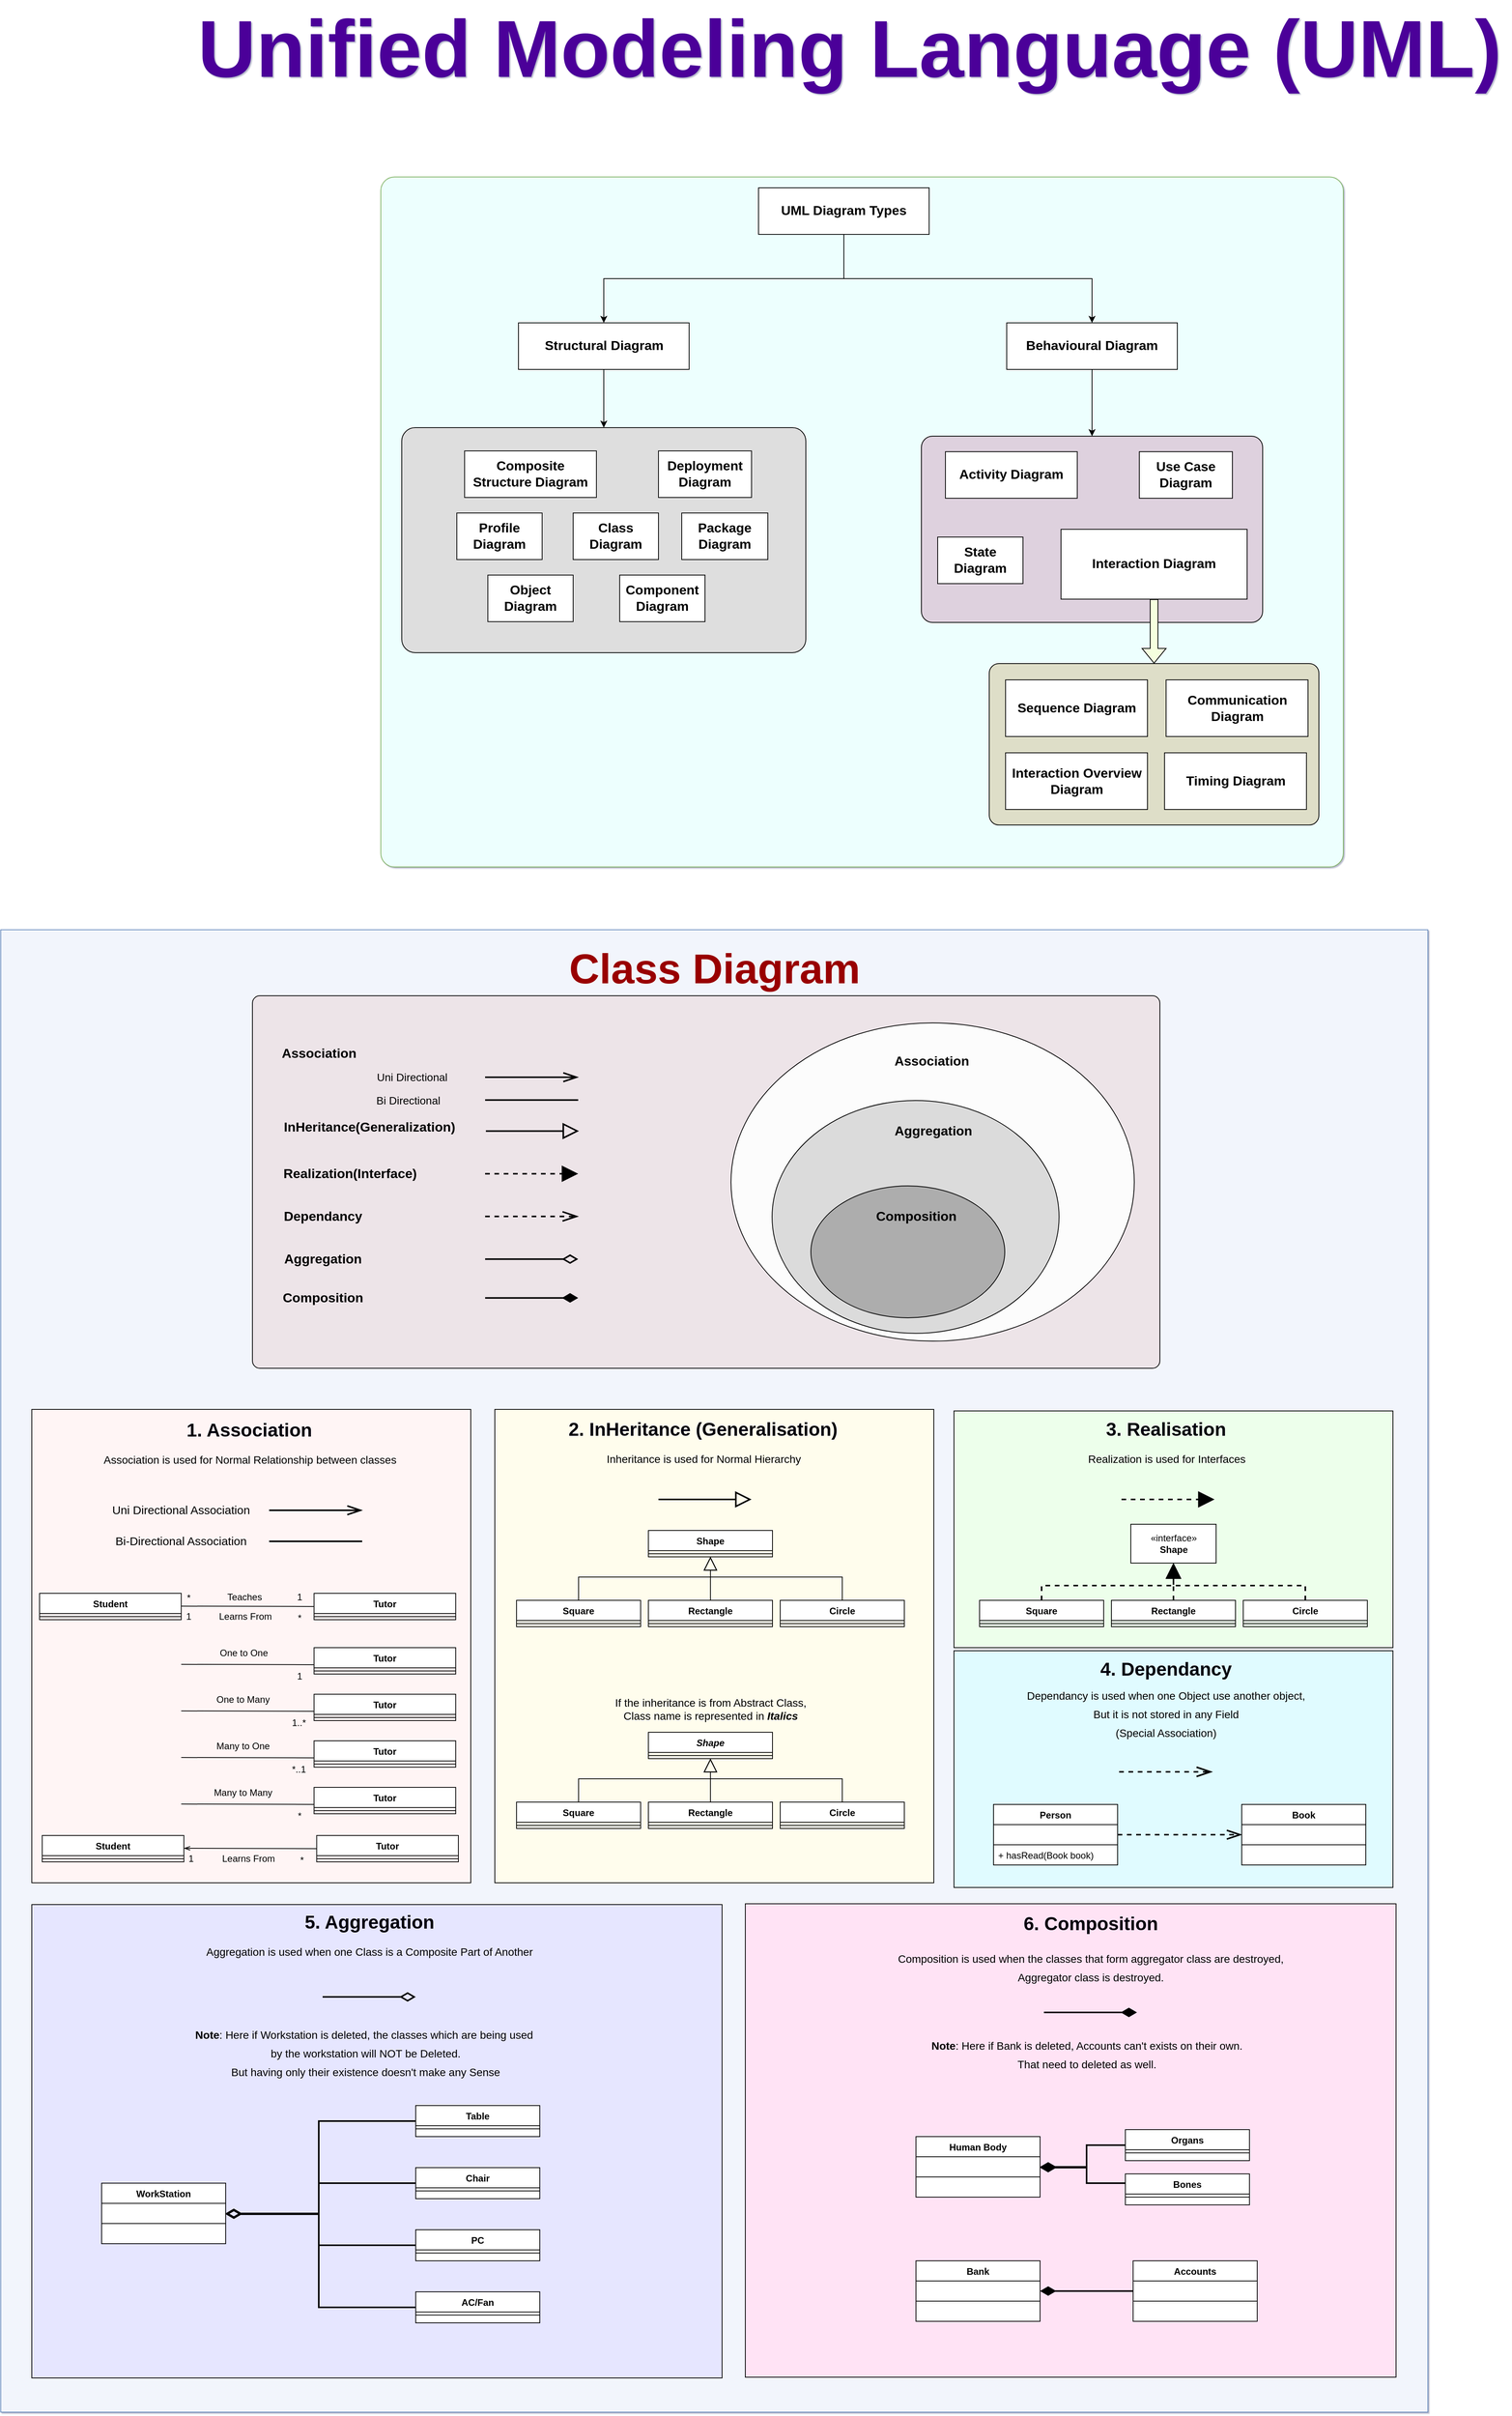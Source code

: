 <mxfile version="19.0.3" type="device"><diagram id="51hGoQQYdaqXlRooVR8D" name="Page-1"><mxGraphModel dx="6730" dy="6300" grid="1" gridSize="10" guides="1" tooltips="1" connect="1" arrows="1" fold="1" page="1" pageScale="1" pageWidth="1200" pageHeight="1920" background="#ffffff" math="0" shadow="1"><root><mxCell id="0"/><mxCell id="1" parent="0"/><mxCell id="aD-tUhKmFfJGfMYrEqS1-1" value="&lt;span style=&quot;font-weight: bold; font-family: arial, sans-serif; text-align: left;&quot;&gt;&lt;font color=&quot;#4c0099&quot; style=&quot;font-size: 104px;&quot;&gt;Unified Modeling Language (UML)&lt;/font&gt;&lt;/span&gt;" style="text;html=1;align=center;verticalAlign=middle;resizable=0;points=[];autosize=1;strokeColor=none;fillColor=none;fontColor=#F5F5F5;fontSize=36;" parent="1" vertex="1"><mxGeometry x="-436" y="-60" width="1700" height="70" as="geometry"/></mxCell><mxCell id="U-Iq1weZOviPbr_1JOPF-39" value="" style="group" parent="1" vertex="1" connectable="0"><mxGeometry x="-190" y="140" width="1241" height="889" as="geometry"/></mxCell><mxCell id="U-Iq1weZOviPbr_1JOPF-38" value="" style="rounded=1;whiteSpace=wrap;html=1;fontSize=17;fillColor=#EDFFFE;arcSize=2;strokeColor=#82b366;" parent="U-Iq1weZOviPbr_1JOPF-39" vertex="1"><mxGeometry width="1241" height="889" as="geometry"/></mxCell><mxCell id="U-Iq1weZOviPbr_1JOPF-1" value="&lt;font size=&quot;1&quot; style=&quot;&quot;&gt;&lt;b style=&quot;font-size: 17px;&quot;&gt;UML Diagram Types&lt;/b&gt;&lt;/font&gt;" style="rounded=0;whiteSpace=wrap;html=1;" parent="U-Iq1weZOviPbr_1JOPF-39" vertex="1"><mxGeometry x="487" y="14" width="220" height="60" as="geometry"/></mxCell><mxCell id="U-Iq1weZOviPbr_1JOPF-2" value="&lt;font size=&quot;1&quot; style=&quot;&quot;&gt;&lt;b style=&quot;font-size: 17px;&quot;&gt;Structural Diagram&lt;/b&gt;&lt;/font&gt;" style="rounded=0;whiteSpace=wrap;html=1;" parent="U-Iq1weZOviPbr_1JOPF-39" vertex="1"><mxGeometry x="177.5" y="188" width="220" height="60" as="geometry"/></mxCell><mxCell id="U-Iq1weZOviPbr_1JOPF-34" style="edgeStyle=orthogonalEdgeStyle;rounded=0;orthogonalLoop=1;jettySize=auto;html=1;fontSize=17;fillColor=#D1D1CF;exitX=0.5;exitY=1;exitDx=0;exitDy=0;" parent="U-Iq1weZOviPbr_1JOPF-39" source="U-Iq1weZOviPbr_1JOPF-1" target="U-Iq1weZOviPbr_1JOPF-2" edge="1"><mxGeometry relative="1" as="geometry"/></mxCell><mxCell id="U-Iq1weZOviPbr_1JOPF-3" value="&lt;font size=&quot;1&quot; style=&quot;&quot;&gt;&lt;b style=&quot;font-size: 17px;&quot;&gt;Behavioural Diagram&lt;/b&gt;&lt;/font&gt;" style="rounded=0;whiteSpace=wrap;html=1;" parent="U-Iq1weZOviPbr_1JOPF-39" vertex="1"><mxGeometry x="807" y="188" width="220" height="60" as="geometry"/></mxCell><mxCell id="U-Iq1weZOviPbr_1JOPF-35" style="edgeStyle=orthogonalEdgeStyle;rounded=0;orthogonalLoop=1;jettySize=auto;html=1;fontSize=17;fillColor=#D1D1CF;exitX=0.5;exitY=1;exitDx=0;exitDy=0;" parent="U-Iq1weZOviPbr_1JOPF-39" source="U-Iq1weZOviPbr_1JOPF-1" target="U-Iq1weZOviPbr_1JOPF-3" edge="1"><mxGeometry relative="1" as="geometry"/></mxCell><mxCell id="U-Iq1weZOviPbr_1JOPF-12" value="" style="group" parent="U-Iq1weZOviPbr_1JOPF-39" vertex="1" connectable="0"><mxGeometry x="27" y="323" width="521" height="290" as="geometry"/></mxCell><mxCell id="U-Iq1weZOviPbr_1JOPF-11" value="" style="rounded=1;whiteSpace=wrap;html=1;fontSize=17;fillColor=#DEDEDE;arcSize=6;" parent="U-Iq1weZOviPbr_1JOPF-12" vertex="1"><mxGeometry width="521" height="290" as="geometry"/></mxCell><mxCell id="U-Iq1weZOviPbr_1JOPF-4" value="&lt;font size=&quot;1&quot; style=&quot;&quot;&gt;&lt;b style=&quot;font-size: 17px;&quot;&gt;Composite Structure Diagram&lt;/b&gt;&lt;/font&gt;" style="rounded=0;whiteSpace=wrap;html=1;" parent="U-Iq1weZOviPbr_1JOPF-12" vertex="1"><mxGeometry x="81" y="30" width="170" height="60" as="geometry"/></mxCell><mxCell id="U-Iq1weZOviPbr_1JOPF-5" value="&lt;font size=&quot;1&quot; style=&quot;&quot;&gt;&lt;b style=&quot;font-size: 17px;&quot;&gt;Deployment Diagram&lt;/b&gt;&lt;/font&gt;" style="rounded=0;whiteSpace=wrap;html=1;" parent="U-Iq1weZOviPbr_1JOPF-12" vertex="1"><mxGeometry x="331" y="30" width="120" height="60" as="geometry"/></mxCell><mxCell id="U-Iq1weZOviPbr_1JOPF-6" value="&lt;font size=&quot;1&quot; style=&quot;&quot;&gt;&lt;b style=&quot;font-size: 17px;&quot;&gt;Profile Diagram&lt;/b&gt;&lt;/font&gt;" style="rounded=0;whiteSpace=wrap;html=1;" parent="U-Iq1weZOviPbr_1JOPF-12" vertex="1"><mxGeometry x="71" y="110" width="110" height="60" as="geometry"/></mxCell><mxCell id="U-Iq1weZOviPbr_1JOPF-7" value="&lt;font size=&quot;1&quot; style=&quot;&quot;&gt;&lt;b style=&quot;font-size: 17px;&quot;&gt;Class Diagram&lt;/b&gt;&lt;/font&gt;" style="rounded=0;whiteSpace=wrap;html=1;" parent="U-Iq1weZOviPbr_1JOPF-12" vertex="1"><mxGeometry x="221" y="110" width="110" height="60" as="geometry"/></mxCell><mxCell id="U-Iq1weZOviPbr_1JOPF-8" value="&lt;font size=&quot;1&quot; style=&quot;&quot;&gt;&lt;b style=&quot;font-size: 17px;&quot;&gt;Package Diagram&lt;/b&gt;&lt;/font&gt;" style="rounded=0;whiteSpace=wrap;html=1;" parent="U-Iq1weZOviPbr_1JOPF-12" vertex="1"><mxGeometry x="361" y="110" width="111" height="60" as="geometry"/></mxCell><mxCell id="U-Iq1weZOviPbr_1JOPF-9" value="&lt;font size=&quot;1&quot; style=&quot;&quot;&gt;&lt;b style=&quot;font-size: 17px;&quot;&gt;Object Diagram&lt;/b&gt;&lt;/font&gt;" style="rounded=0;whiteSpace=wrap;html=1;" parent="U-Iq1weZOviPbr_1JOPF-12" vertex="1"><mxGeometry x="111" y="190" width="110" height="60" as="geometry"/></mxCell><mxCell id="U-Iq1weZOviPbr_1JOPF-10" value="&lt;font size=&quot;1&quot; style=&quot;&quot;&gt;&lt;b style=&quot;font-size: 17px;&quot;&gt;Component Diagram&lt;/b&gt;&lt;/font&gt;" style="rounded=0;whiteSpace=wrap;html=1;" parent="U-Iq1weZOviPbr_1JOPF-12" vertex="1"><mxGeometry x="281" y="190" width="110" height="60" as="geometry"/></mxCell><mxCell id="U-Iq1weZOviPbr_1JOPF-33" style="edgeStyle=orthogonalEdgeStyle;rounded=0;orthogonalLoop=1;jettySize=auto;html=1;fontSize=17;fillColor=#D1D1CF;" parent="U-Iq1weZOviPbr_1JOPF-39" source="U-Iq1weZOviPbr_1JOPF-2" target="U-Iq1weZOviPbr_1JOPF-11" edge="1"><mxGeometry relative="1" as="geometry"/></mxCell><mxCell id="U-Iq1weZOviPbr_1JOPF-22" value="" style="group" parent="U-Iq1weZOviPbr_1JOPF-39" vertex="1" connectable="0"><mxGeometry x="697" y="334" width="440" height="240" as="geometry"/></mxCell><mxCell id="U-Iq1weZOviPbr_1JOPF-14" value="" style="rounded=1;whiteSpace=wrap;html=1;fontSize=17;fillColor=#DED1DE;arcSize=6;" parent="U-Iq1weZOviPbr_1JOPF-22" vertex="1"><mxGeometry width="440" height="240" as="geometry"/></mxCell><mxCell id="U-Iq1weZOviPbr_1JOPF-15" value="&lt;font size=&quot;1&quot; style=&quot;&quot;&gt;&lt;b style=&quot;font-size: 17px;&quot;&gt;Activity Diagram&lt;/b&gt;&lt;/font&gt;" style="rounded=0;whiteSpace=wrap;html=1;" parent="U-Iq1weZOviPbr_1JOPF-22" vertex="1"><mxGeometry x="31" y="20" width="170" height="60" as="geometry"/></mxCell><mxCell id="U-Iq1weZOviPbr_1JOPF-16" value="&lt;font size=&quot;1&quot; style=&quot;&quot;&gt;&lt;b style=&quot;font-size: 17px;&quot;&gt;Use Case Diagram&lt;/b&gt;&lt;/font&gt;" style="rounded=0;whiteSpace=wrap;html=1;" parent="U-Iq1weZOviPbr_1JOPF-22" vertex="1"><mxGeometry x="281" y="20" width="120" height="60" as="geometry"/></mxCell><mxCell id="U-Iq1weZOviPbr_1JOPF-17" value="&lt;font size=&quot;1&quot; style=&quot;&quot;&gt;&lt;b style=&quot;font-size: 17px;&quot;&gt;State Diagram&lt;/b&gt;&lt;/font&gt;" style="rounded=0;whiteSpace=wrap;html=1;" parent="U-Iq1weZOviPbr_1JOPF-22" vertex="1"><mxGeometry x="21" y="130" width="110" height="60" as="geometry"/></mxCell><mxCell id="U-Iq1weZOviPbr_1JOPF-19" value="&lt;font size=&quot;1&quot; style=&quot;&quot;&gt;&lt;b style=&quot;font-size: 17px;&quot;&gt;Interaction Diagram&lt;/b&gt;&lt;/font&gt;" style="rounded=0;whiteSpace=wrap;html=1;" parent="U-Iq1weZOviPbr_1JOPF-22" vertex="1"><mxGeometry x="180" y="120" width="240" height="90" as="geometry"/></mxCell><mxCell id="U-Iq1weZOviPbr_1JOPF-36" style="edgeStyle=orthogonalEdgeStyle;rounded=0;orthogonalLoop=1;jettySize=auto;html=1;entryX=0.5;entryY=0;entryDx=0;entryDy=0;fontSize=17;fillColor=#D1D1CF;" parent="U-Iq1weZOviPbr_1JOPF-39" source="U-Iq1weZOviPbr_1JOPF-3" target="U-Iq1weZOviPbr_1JOPF-14" edge="1"><mxGeometry relative="1" as="geometry"/></mxCell><mxCell id="U-Iq1weZOviPbr_1JOPF-29" value="" style="group" parent="U-Iq1weZOviPbr_1JOPF-39" vertex="1" connectable="0"><mxGeometry x="784.5" y="627" width="425" height="208" as="geometry"/></mxCell><mxCell id="U-Iq1weZOviPbr_1JOPF-24" value="" style="rounded=1;whiteSpace=wrap;html=1;fontSize=17;fillColor=#DEDEC8;arcSize=6;" parent="U-Iq1weZOviPbr_1JOPF-29" vertex="1"><mxGeometry width="425" height="208" as="geometry"/></mxCell><mxCell id="U-Iq1weZOviPbr_1JOPF-25" value="&lt;font size=&quot;1&quot; style=&quot;&quot;&gt;&lt;b style=&quot;font-size: 17px;&quot;&gt;Sequence Diagram&lt;/b&gt;&lt;/font&gt;" style="rounded=0;whiteSpace=wrap;html=1;" parent="U-Iq1weZOviPbr_1JOPF-29" vertex="1"><mxGeometry x="21" y="21" width="183" height="73" as="geometry"/></mxCell><mxCell id="U-Iq1weZOviPbr_1JOPF-26" value="&lt;font size=&quot;1&quot; style=&quot;&quot;&gt;&lt;b style=&quot;font-size: 17px;&quot;&gt;Communication Diagram&lt;/b&gt;&lt;/font&gt;" style="rounded=0;whiteSpace=wrap;html=1;" parent="U-Iq1weZOviPbr_1JOPF-29" vertex="1"><mxGeometry x="228" y="21" width="183" height="73" as="geometry"/></mxCell><mxCell id="U-Iq1weZOviPbr_1JOPF-27" value="&lt;font size=&quot;1&quot; style=&quot;&quot;&gt;&lt;b style=&quot;font-size: 17px;&quot;&gt;Interaction Overview Diagram&lt;/b&gt;&lt;/font&gt;" style="rounded=0;whiteSpace=wrap;html=1;" parent="U-Iq1weZOviPbr_1JOPF-29" vertex="1"><mxGeometry x="21" y="115" width="183" height="73" as="geometry"/></mxCell><mxCell id="U-Iq1weZOviPbr_1JOPF-28" value="&lt;font size=&quot;1&quot; style=&quot;&quot;&gt;&lt;b style=&quot;font-size: 17px;&quot;&gt;Timing Diagram&lt;/b&gt;&lt;/font&gt;" style="rounded=0;whiteSpace=wrap;html=1;" parent="U-Iq1weZOviPbr_1JOPF-29" vertex="1"><mxGeometry x="226" y="115" width="183" height="73" as="geometry"/></mxCell><mxCell id="U-Iq1weZOviPbr_1JOPF-30" value="" style="shape=flexArrow;endArrow=classic;html=1;rounded=0;fontSize=17;entryX=0.5;entryY=0;entryDx=0;entryDy=0;exitX=0.5;exitY=1;exitDx=0;exitDy=0;fillColor=#F5FFDE;" parent="U-Iq1weZOviPbr_1JOPF-39" source="U-Iq1weZOviPbr_1JOPF-19" target="U-Iq1weZOviPbr_1JOPF-24" edge="1"><mxGeometry width="50" height="50" relative="1" as="geometry"><mxPoint x="481" y="606" as="sourcePoint"/><mxPoint x="531" y="556" as="targetPoint"/></mxGeometry></mxCell><mxCell id="lWwGFsCfn2iUSsg4gqeo-303" value="" style="group" vertex="1" connectable="0" parent="1"><mxGeometry x="-680" y="1110" width="1840" height="1910" as="geometry"/></mxCell><mxCell id="lWwGFsCfn2iUSsg4gqeo-301" value="" style="rounded=0;whiteSpace=wrap;html=1;fontSize=14;strokeColor=#6c8ebf;fillColor=#F2F5FC;" vertex="1" parent="lWwGFsCfn2iUSsg4gqeo-303"><mxGeometry width="1840" height="1910" as="geometry"/></mxCell><mxCell id="lWwGFsCfn2iUSsg4gqeo-271" value="" style="group" vertex="1" connectable="0" parent="lWwGFsCfn2iUSsg4gqeo-303"><mxGeometry x="50" y="620" width="1749" height="1248" as="geometry"/></mxCell><mxCell id="lWwGFsCfn2iUSsg4gqeo-2" value="" style="group" vertex="1" connectable="0" parent="lWwGFsCfn2iUSsg4gqeo-271"><mxGeometry y="5" width="550" height="600" as="geometry"/></mxCell><mxCell id="lWwGFsCfn2iUSsg4gqeo-3" value="" style="rounded=0;whiteSpace=wrap;html=1;fontSize=15;fillColor=#FFF5F5;" vertex="1" parent="lWwGFsCfn2iUSsg4gqeo-2"><mxGeometry x="-10" y="-7" width="566" height="610" as="geometry"/></mxCell><mxCell id="aD-tUhKmFfJGfMYrEqS1-7" value="1. Association" style="text;html=1;align=center;verticalAlign=middle;resizable=0;points=[];autosize=1;strokeColor=none;fillColor=none;fontSize=24;fontColor=#05000A;fontStyle=1" parent="lWwGFsCfn2iUSsg4gqeo-2" vertex="1"><mxGeometry x="180" y="5" width="180" height="30" as="geometry"/></mxCell><mxCell id="aD-tUhKmFfJGfMYrEqS1-8" value="&lt;font style=&quot;font-size: 15px;&quot;&gt;Uni Directional Association&lt;/font&gt;" style="text;html=1;align=center;verticalAlign=middle;resizable=0;points=[];autosize=1;strokeColor=none;fillColor=none;fontSize=20;fontColor=#000000;" parent="lWwGFsCfn2iUSsg4gqeo-2" vertex="1"><mxGeometry x="87" y="105" width="190" height="30" as="geometry"/></mxCell><mxCell id="aD-tUhKmFfJGfMYrEqS1-9" value="" style="endArrow=openThin;html=1;rounded=0;fontSize=24;fontColor=#4C0099;endSize=15;endFill=0;strokeWidth=2;" parent="lWwGFsCfn2iUSsg4gqeo-2" edge="1"><mxGeometry width="50" height="50" relative="1" as="geometry"><mxPoint x="296" y="123" as="sourcePoint"/><mxPoint x="416" y="123" as="targetPoint"/></mxGeometry></mxCell><mxCell id="aD-tUhKmFfJGfMYrEqS1-10" value="&lt;font style=&quot;font-size: 15px;&quot;&gt;Bi-Directional Association&lt;/font&gt;" style="text;html=1;align=center;verticalAlign=middle;resizable=0;points=[];autosize=1;strokeColor=none;fillColor=none;fontSize=20;fontColor=default;" parent="lWwGFsCfn2iUSsg4gqeo-2" vertex="1"><mxGeometry x="92" y="145" width="180" height="30" as="geometry"/></mxCell><mxCell id="aD-tUhKmFfJGfMYrEqS1-11" value="" style="endArrow=none;html=1;rounded=0;fontSize=24;fontColor=#4C0099;strokeWidth=2;" parent="lWwGFsCfn2iUSsg4gqeo-2" edge="1"><mxGeometry width="50" height="50" relative="1" as="geometry"><mxPoint x="296" y="163" as="sourcePoint"/><mxPoint x="416" y="163" as="targetPoint"/></mxGeometry></mxCell><mxCell id="aD-tUhKmFfJGfMYrEqS1-61" value="" style="group" parent="lWwGFsCfn2iUSsg4gqeo-2" vertex="1" connectable="0"><mxGeometry y="220" width="540" height="369" as="geometry"/></mxCell><mxCell id="aD-tUhKmFfJGfMYrEqS1-12" value="Student" style="swimlane;fontStyle=1;align=center;verticalAlign=top;childLayout=stackLayout;horizontal=1;startSize=26;horizontalStack=0;resizeParent=1;resizeParentMax=0;resizeLast=0;collapsible=1;marginBottom=0;labelBackgroundColor=none;fontSize=12;fontColor=default;" parent="aD-tUhKmFfJGfMYrEqS1-61" vertex="1"><mxGeometry y="10" width="182.664" height="34" as="geometry"/></mxCell><mxCell id="aD-tUhKmFfJGfMYrEqS1-14" value="" style="line;strokeWidth=1;fillColor=none;align=left;verticalAlign=middle;spacingTop=-1;spacingLeft=3;spacingRight=3;rotatable=0;labelPosition=right;points=[];portConstraint=eastwest;labelBackgroundColor=none;fontSize=24;fontColor=#4C0099;" parent="aD-tUhKmFfJGfMYrEqS1-12" vertex="1"><mxGeometry y="26" width="182.664" height="8" as="geometry"/></mxCell><mxCell id="aD-tUhKmFfJGfMYrEqS1-16" value="Tutor" style="swimlane;fontStyle=1;align=center;verticalAlign=top;childLayout=stackLayout;horizontal=1;startSize=26;horizontalStack=0;resizeParent=1;resizeParentMax=0;resizeLast=0;collapsible=1;marginBottom=0;labelBackgroundColor=none;fontSize=12;fontColor=default;" parent="aD-tUhKmFfJGfMYrEqS1-61" vertex="1"><mxGeometry x="353.911" y="10" width="182.664" height="34" as="geometry"/></mxCell><mxCell id="aD-tUhKmFfJGfMYrEqS1-17" value="" style="line;strokeWidth=1;fillColor=none;align=left;verticalAlign=middle;spacingTop=-1;spacingLeft=3;spacingRight=3;rotatable=0;labelPosition=right;points=[];portConstraint=eastwest;labelBackgroundColor=none;fontSize=24;fontColor=#4C0099;" parent="aD-tUhKmFfJGfMYrEqS1-16" vertex="1"><mxGeometry y="26" width="182.664" height="8" as="geometry"/></mxCell><mxCell id="aD-tUhKmFfJGfMYrEqS1-18" value="" style="endArrow=none;html=1;rounded=0;fontSize=24;fontColor=#4C0099;entryX=0;entryY=0.5;entryDx=0;entryDy=0;" parent="aD-tUhKmFfJGfMYrEqS1-61" target="aD-tUhKmFfJGfMYrEqS1-16" edge="1"><mxGeometry width="50" height="50" relative="1" as="geometry"><mxPoint x="182.664" y="26.5" as="sourcePoint"/><mxPoint x="319.662" y="26.5" as="targetPoint"/></mxGeometry></mxCell><mxCell id="aD-tUhKmFfJGfMYrEqS1-19" value="1" style="text;html=1;align=center;verticalAlign=middle;resizable=0;points=[];autosize=1;strokeColor=none;fillColor=none;fontSize=12;fontColor=default;" parent="aD-tUhKmFfJGfMYrEqS1-61" vertex="1"><mxGeometry x="176.956" y="25" width="30" height="30" as="geometry"/></mxCell><mxCell id="aD-tUhKmFfJGfMYrEqS1-21" value="*" style="text;html=1;align=center;verticalAlign=middle;resizable=0;points=[];autosize=1;strokeColor=none;fillColor=none;fontSize=12;fontColor=default;" parent="aD-tUhKmFfJGfMYrEqS1-61" vertex="1"><mxGeometry x="319.662" y="27" width="30" height="30" as="geometry"/></mxCell><mxCell id="aD-tUhKmFfJGfMYrEqS1-22" value="Learns From" style="text;html=1;align=center;verticalAlign=middle;resizable=0;points=[];autosize=1;strokeColor=none;fillColor=none;fontSize=12;fontColor=default;" parent="aD-tUhKmFfJGfMYrEqS1-61" vertex="1"><mxGeometry x="220.338" y="25" width="90" height="30" as="geometry"/></mxCell><mxCell id="aD-tUhKmFfJGfMYrEqS1-23" value="*" style="text;html=1;align=center;verticalAlign=middle;resizable=0;points=[];autosize=1;strokeColor=none;fillColor=none;fontSize=12;fontColor=default;" parent="aD-tUhKmFfJGfMYrEqS1-61" vertex="1"><mxGeometry x="176.956" y="1" width="30" height="30" as="geometry"/></mxCell><mxCell id="aD-tUhKmFfJGfMYrEqS1-24" value="1" style="text;html=1;align=center;verticalAlign=middle;resizable=0;points=[];autosize=1;strokeColor=none;fillColor=none;fontSize=12;fontColor=default;" parent="aD-tUhKmFfJGfMYrEqS1-61" vertex="1"><mxGeometry x="319.662" width="30" height="30" as="geometry"/></mxCell><mxCell id="aD-tUhKmFfJGfMYrEqS1-25" value="Teaches" style="text;html=1;align=center;verticalAlign=middle;resizable=0;points=[];autosize=1;strokeColor=none;fillColor=none;fontSize=12;fontColor=default;" parent="aD-tUhKmFfJGfMYrEqS1-61" vertex="1"><mxGeometry x="234.038" width="60" height="30" as="geometry"/></mxCell><mxCell id="aD-tUhKmFfJGfMYrEqS1-26" value="Tutor" style="swimlane;fontStyle=1;align=center;verticalAlign=top;childLayout=stackLayout;horizontal=1;startSize=26;horizontalStack=0;resizeParent=1;resizeParentMax=0;resizeLast=0;collapsible=1;marginBottom=0;labelBackgroundColor=none;fontSize=12;fontColor=default;" parent="aD-tUhKmFfJGfMYrEqS1-61" vertex="1"><mxGeometry x="353.911" y="80" width="182.664" height="34" as="geometry"/></mxCell><mxCell id="aD-tUhKmFfJGfMYrEqS1-27" value="" style="line;strokeWidth=1;fillColor=none;align=left;verticalAlign=middle;spacingTop=-1;spacingLeft=3;spacingRight=3;rotatable=0;labelPosition=right;points=[];portConstraint=eastwest;labelBackgroundColor=none;fontSize=24;fontColor=#4C0099;" parent="aD-tUhKmFfJGfMYrEqS1-26" vertex="1"><mxGeometry y="26" width="182.664" height="8" as="geometry"/></mxCell><mxCell id="aD-tUhKmFfJGfMYrEqS1-32" value="" style="endArrow=none;html=1;rounded=0;fontSize=24;fontColor=#4C0099;entryX=0;entryY=0.5;entryDx=0;entryDy=0;" parent="aD-tUhKmFfJGfMYrEqS1-61" edge="1"><mxGeometry width="50" height="50" relative="1" as="geometry"><mxPoint x="182.664" y="101.5" as="sourcePoint"/><mxPoint x="353.911" y="102" as="targetPoint"/></mxGeometry></mxCell><mxCell id="aD-tUhKmFfJGfMYrEqS1-33" value="1" style="text;html=1;align=center;verticalAlign=middle;resizable=0;points=[];autosize=1;strokeColor=none;fillColor=none;fontSize=12;fontColor=default;" parent="aD-tUhKmFfJGfMYrEqS1-61" vertex="1"><mxGeometry x="319.662" y="102" width="30" height="30" as="geometry"/></mxCell><mxCell id="aD-tUhKmFfJGfMYrEqS1-34" value="One to One" style="text;html=1;align=center;verticalAlign=middle;resizable=0;points=[];autosize=1;strokeColor=none;fillColor=none;fontSize=12;fontColor=default;" parent="aD-tUhKmFfJGfMYrEqS1-61" vertex="1"><mxGeometry x="222.622" y="72" width="80" height="30" as="geometry"/></mxCell><mxCell id="aD-tUhKmFfJGfMYrEqS1-35" value="Tutor" style="swimlane;fontStyle=1;align=center;verticalAlign=top;childLayout=stackLayout;horizontal=1;startSize=26;horizontalStack=0;resizeParent=1;resizeParentMax=0;resizeLast=0;collapsible=1;marginBottom=0;labelBackgroundColor=none;fontSize=12;fontColor=default;" parent="aD-tUhKmFfJGfMYrEqS1-61" vertex="1"><mxGeometry x="353.911" y="140" width="182.664" height="34" as="geometry"/></mxCell><mxCell id="aD-tUhKmFfJGfMYrEqS1-36" value="" style="line;strokeWidth=1;fillColor=none;align=left;verticalAlign=middle;spacingTop=-1;spacingLeft=3;spacingRight=3;rotatable=0;labelPosition=right;points=[];portConstraint=eastwest;labelBackgroundColor=none;fontSize=24;fontColor=#4C0099;" parent="aD-tUhKmFfJGfMYrEqS1-35" vertex="1"><mxGeometry y="26" width="182.664" height="8" as="geometry"/></mxCell><mxCell id="aD-tUhKmFfJGfMYrEqS1-37" value="" style="endArrow=none;html=1;rounded=0;fontSize=24;fontColor=#4C0099;entryX=0;entryY=0.5;entryDx=0;entryDy=0;" parent="aD-tUhKmFfJGfMYrEqS1-61" edge="1"><mxGeometry width="50" height="50" relative="1" as="geometry"><mxPoint x="182.664" y="161.5" as="sourcePoint"/><mxPoint x="353.911" y="162" as="targetPoint"/></mxGeometry></mxCell><mxCell id="aD-tUhKmFfJGfMYrEqS1-38" value="1..*" style="text;html=1;align=center;verticalAlign=middle;resizable=0;points=[];autosize=1;strokeColor=none;fillColor=none;fontSize=12;fontColor=default;" parent="aD-tUhKmFfJGfMYrEqS1-61" vertex="1"><mxGeometry x="313.953" y="162" width="40" height="30" as="geometry"/></mxCell><mxCell id="aD-tUhKmFfJGfMYrEqS1-39" value="One to Many" style="text;html=1;align=center;verticalAlign=middle;resizable=0;points=[];autosize=1;strokeColor=none;fillColor=none;fontSize=12;fontColor=default;" parent="aD-tUhKmFfJGfMYrEqS1-61" vertex="1"><mxGeometry x="216.913" y="132" width="90" height="30" as="geometry"/></mxCell><mxCell id="aD-tUhKmFfJGfMYrEqS1-40" value="Tutor" style="swimlane;fontStyle=1;align=center;verticalAlign=top;childLayout=stackLayout;horizontal=1;startSize=26;horizontalStack=0;resizeParent=1;resizeParentMax=0;resizeLast=0;collapsible=1;marginBottom=0;labelBackgroundColor=none;fontSize=12;fontColor=default;" parent="aD-tUhKmFfJGfMYrEqS1-61" vertex="1"><mxGeometry x="353.911" y="200" width="182.664" height="34" as="geometry"/></mxCell><mxCell id="aD-tUhKmFfJGfMYrEqS1-41" value="" style="line;strokeWidth=1;fillColor=none;align=left;verticalAlign=middle;spacingTop=-1;spacingLeft=3;spacingRight=3;rotatable=0;labelPosition=right;points=[];portConstraint=eastwest;labelBackgroundColor=none;fontSize=24;fontColor=#4C0099;" parent="aD-tUhKmFfJGfMYrEqS1-40" vertex="1"><mxGeometry y="26" width="182.664" height="8" as="geometry"/></mxCell><mxCell id="aD-tUhKmFfJGfMYrEqS1-42" value="" style="endArrow=none;html=1;rounded=0;fontSize=24;fontColor=#4C0099;entryX=0;entryY=0.5;entryDx=0;entryDy=0;" parent="aD-tUhKmFfJGfMYrEqS1-61" edge="1"><mxGeometry width="50" height="50" relative="1" as="geometry"><mxPoint x="182.664" y="221.5" as="sourcePoint"/><mxPoint x="353.911" y="222" as="targetPoint"/></mxGeometry></mxCell><mxCell id="aD-tUhKmFfJGfMYrEqS1-43" value="*..1" style="text;html=1;align=center;verticalAlign=middle;resizable=0;points=[];autosize=1;strokeColor=none;fillColor=none;fontSize=12;fontColor=default;" parent="aD-tUhKmFfJGfMYrEqS1-61" vertex="1"><mxGeometry x="313.953" y="222" width="40" height="30" as="geometry"/></mxCell><mxCell id="aD-tUhKmFfJGfMYrEqS1-44" value="Many to One" style="text;html=1;align=center;verticalAlign=middle;resizable=0;points=[];autosize=1;strokeColor=none;fillColor=none;fontSize=12;fontColor=default;" parent="aD-tUhKmFfJGfMYrEqS1-61" vertex="1"><mxGeometry x="216.913" y="192" width="90" height="30" as="geometry"/></mxCell><mxCell id="aD-tUhKmFfJGfMYrEqS1-45" value="Tutor" style="swimlane;fontStyle=1;align=center;verticalAlign=top;childLayout=stackLayout;horizontal=1;startSize=26;horizontalStack=0;resizeParent=1;resizeParentMax=0;resizeLast=0;collapsible=1;marginBottom=0;labelBackgroundColor=none;fontSize=12;fontColor=default;" parent="aD-tUhKmFfJGfMYrEqS1-61" vertex="1"><mxGeometry x="353.911" y="260" width="182.664" height="34" as="geometry"/></mxCell><mxCell id="aD-tUhKmFfJGfMYrEqS1-46" value="" style="line;strokeWidth=1;fillColor=none;align=left;verticalAlign=middle;spacingTop=-1;spacingLeft=3;spacingRight=3;rotatable=0;labelPosition=right;points=[];portConstraint=eastwest;labelBackgroundColor=none;fontSize=24;fontColor=#4C0099;" parent="aD-tUhKmFfJGfMYrEqS1-45" vertex="1"><mxGeometry y="26" width="182.664" height="8" as="geometry"/></mxCell><mxCell id="aD-tUhKmFfJGfMYrEqS1-47" value="" style="endArrow=none;html=1;rounded=0;fontSize=24;fontColor=#4C0099;entryX=0;entryY=0.5;entryDx=0;entryDy=0;" parent="aD-tUhKmFfJGfMYrEqS1-61" edge="1"><mxGeometry width="50" height="50" relative="1" as="geometry"><mxPoint x="182.664" y="281.5" as="sourcePoint"/><mxPoint x="353.911" y="282" as="targetPoint"/></mxGeometry></mxCell><mxCell id="aD-tUhKmFfJGfMYrEqS1-48" value="*" style="text;html=1;align=center;verticalAlign=middle;resizable=0;points=[];autosize=1;strokeColor=none;fillColor=none;fontSize=12;fontColor=default;" parent="aD-tUhKmFfJGfMYrEqS1-61" vertex="1"><mxGeometry x="319.662" y="282" width="30" height="30" as="geometry"/></mxCell><mxCell id="aD-tUhKmFfJGfMYrEqS1-49" value="Many to Many" style="text;html=1;align=center;verticalAlign=middle;resizable=0;points=[];autosize=1;strokeColor=none;fillColor=none;fontSize=12;fontColor=default;" parent="aD-tUhKmFfJGfMYrEqS1-61" vertex="1"><mxGeometry x="216.913" y="252" width="90" height="30" as="geometry"/></mxCell><mxCell id="aD-tUhKmFfJGfMYrEqS1-50" value="Student" style="swimlane;fontStyle=1;align=center;verticalAlign=top;childLayout=stackLayout;horizontal=1;startSize=26;horizontalStack=0;resizeParent=1;resizeParentMax=0;resizeLast=0;collapsible=1;marginBottom=0;labelBackgroundColor=none;fontSize=12;fontColor=default;" parent="aD-tUhKmFfJGfMYrEqS1-61" vertex="1"><mxGeometry x="3.425" y="322" width="182.664" height="34" as="geometry"/></mxCell><mxCell id="aD-tUhKmFfJGfMYrEqS1-51" value="" style="line;strokeWidth=1;fillColor=none;align=left;verticalAlign=middle;spacingTop=-1;spacingLeft=3;spacingRight=3;rotatable=0;labelPosition=right;points=[];portConstraint=eastwest;labelBackgroundColor=none;fontSize=24;fontColor=#4C0099;" parent="aD-tUhKmFfJGfMYrEqS1-50" vertex="1"><mxGeometry y="26" width="182.664" height="8" as="geometry"/></mxCell><mxCell id="aD-tUhKmFfJGfMYrEqS1-52" value="Tutor" style="swimlane;fontStyle=1;align=center;verticalAlign=top;childLayout=stackLayout;horizontal=1;startSize=26;horizontalStack=0;resizeParent=1;resizeParentMax=0;resizeLast=0;collapsible=1;marginBottom=0;labelBackgroundColor=none;fontSize=12;fontColor=default;" parent="aD-tUhKmFfJGfMYrEqS1-61" vertex="1"><mxGeometry x="357.336" y="322" width="182.664" height="34" as="geometry"/></mxCell><mxCell id="aD-tUhKmFfJGfMYrEqS1-53" value="" style="line;strokeWidth=1;fillColor=none;align=left;verticalAlign=middle;spacingTop=-1;spacingLeft=3;spacingRight=3;rotatable=0;labelPosition=right;points=[];portConstraint=eastwest;labelBackgroundColor=none;fontSize=24;fontColor=#4C0099;" parent="aD-tUhKmFfJGfMYrEqS1-52" vertex="1"><mxGeometry y="26" width="182.664" height="8" as="geometry"/></mxCell><mxCell id="aD-tUhKmFfJGfMYrEqS1-54" value="" style="endArrow=none;html=1;rounded=0;fontSize=24;fontColor=#4C0099;entryX=0;entryY=0.5;entryDx=0;entryDy=0;startArrow=openThin;startFill=0;" parent="aD-tUhKmFfJGfMYrEqS1-61" target="aD-tUhKmFfJGfMYrEqS1-52" edge="1"><mxGeometry width="50" height="50" relative="1" as="geometry"><mxPoint x="186.089" y="338.5" as="sourcePoint"/><mxPoint x="323.087" y="338.5" as="targetPoint"/></mxGeometry></mxCell><mxCell id="aD-tUhKmFfJGfMYrEqS1-55" value="1" style="text;html=1;align=center;verticalAlign=middle;resizable=0;points=[];autosize=1;strokeColor=none;fillColor=none;fontSize=12;fontColor=default;" parent="aD-tUhKmFfJGfMYrEqS1-61" vertex="1"><mxGeometry x="180.381" y="337" width="30" height="30" as="geometry"/></mxCell><mxCell id="aD-tUhKmFfJGfMYrEqS1-56" value="*" style="text;html=1;align=center;verticalAlign=middle;resizable=0;points=[];autosize=1;strokeColor=none;fillColor=none;fontSize=12;fontColor=default;" parent="aD-tUhKmFfJGfMYrEqS1-61" vertex="1"><mxGeometry x="323.087" y="339" width="30" height="30" as="geometry"/></mxCell><mxCell id="aD-tUhKmFfJGfMYrEqS1-57" value="Learns From" style="text;html=1;align=center;verticalAlign=middle;resizable=0;points=[];autosize=1;strokeColor=none;fillColor=none;fontSize=12;fontColor=default;" parent="aD-tUhKmFfJGfMYrEqS1-61" vertex="1"><mxGeometry x="223.763" y="337" width="90" height="30" as="geometry"/></mxCell><mxCell id="lWwGFsCfn2iUSsg4gqeo-1" value="&lt;font style=&quot;font-size: 14px;&quot;&gt;Association is used for Normal Relationship between classes&lt;/font&gt;" style="text;html=1;align=center;verticalAlign=middle;resizable=0;points=[];autosize=1;strokeColor=none;fillColor=none;fontSize=20;fontColor=#000000;" vertex="1" parent="lWwGFsCfn2iUSsg4gqeo-2"><mxGeometry x="76" y="40" width="390" height="30" as="geometry"/></mxCell><mxCell id="lWwGFsCfn2iUSsg4gqeo-96" value="" style="group" vertex="1" connectable="0" parent="lWwGFsCfn2iUSsg4gqeo-271"><mxGeometry x="615" y="9" width="524" height="605" as="geometry"/></mxCell><mxCell id="lWwGFsCfn2iUSsg4gqeo-5" value="" style="rounded=0;whiteSpace=wrap;html=1;fontSize=15;fillColor=#FFFDED;" vertex="1" parent="lWwGFsCfn2iUSsg4gqeo-96"><mxGeometry x="-28" y="-11" width="566" height="610" as="geometry"/></mxCell><mxCell id="lWwGFsCfn2iUSsg4gqeo-6" value="2. InHeritance (Generalisation)" style="text;html=1;align=center;verticalAlign=middle;resizable=0;points=[];autosize=1;strokeColor=none;fillColor=none;fontSize=24;fontColor=#05000A;fontStyle=1" vertex="1" parent="lWwGFsCfn2iUSsg4gqeo-96"><mxGeometry x="60" width="360" height="30" as="geometry"/></mxCell><mxCell id="lWwGFsCfn2iUSsg4gqeo-8" value="" style="endArrow=block;html=1;rounded=0;fontSize=24;fontColor=#4C0099;endFill=0;endSize=16;strokeWidth=2;" edge="1" parent="lWwGFsCfn2iUSsg4gqeo-96"><mxGeometry width="50" height="50" relative="1" as="geometry"><mxPoint x="183" y="105" as="sourcePoint"/><mxPoint x="303" y="105" as="targetPoint"/></mxGeometry></mxCell><mxCell id="lWwGFsCfn2iUSsg4gqeo-51" value="&lt;span style=&quot;font-size: 14px;&quot;&gt;Inheritance is used for Normal Hierarchy&lt;/span&gt;" style="text;html=1;align=center;verticalAlign=middle;resizable=0;points=[];autosize=1;strokeColor=none;fillColor=none;fontSize=20;fontColor=#000000;" vertex="1" parent="lWwGFsCfn2iUSsg4gqeo-96"><mxGeometry x="106" y="35" width="270" height="30" as="geometry"/></mxCell><mxCell id="lWwGFsCfn2iUSsg4gqeo-81" value="" style="group" vertex="1" connectable="0" parent="lWwGFsCfn2iUSsg4gqeo-96"><mxGeometry y="145" width="500" height="124" as="geometry"/></mxCell><mxCell id="lWwGFsCfn2iUSsg4gqeo-68" value="Shape" style="swimlane;fontStyle=1;align=center;verticalAlign=top;childLayout=stackLayout;horizontal=1;startSize=26;horizontalStack=0;resizeParent=1;resizeParentMax=0;resizeLast=0;collapsible=1;marginBottom=0;fontSize=12;fillColor=default;" vertex="1" parent="lWwGFsCfn2iUSsg4gqeo-81"><mxGeometry x="170" width="160" height="34" as="geometry"/></mxCell><mxCell id="lWwGFsCfn2iUSsg4gqeo-70" value="" style="line;strokeWidth=1;fillColor=none;align=left;verticalAlign=middle;spacingTop=-1;spacingLeft=3;spacingRight=3;rotatable=0;labelPosition=right;points=[];portConstraint=eastwest;fontSize=15;" vertex="1" parent="lWwGFsCfn2iUSsg4gqeo-68"><mxGeometry y="26" width="160" height="8" as="geometry"/></mxCell><mxCell id="lWwGFsCfn2iUSsg4gqeo-78" style="edgeStyle=orthogonalEdgeStyle;rounded=0;orthogonalLoop=1;jettySize=auto;html=1;entryX=0.5;entryY=1;entryDx=0;entryDy=0;fontSize=12;endArrow=block;endFill=0;endSize=15;" edge="1" parent="lWwGFsCfn2iUSsg4gqeo-81" source="lWwGFsCfn2iUSsg4gqeo-72" target="lWwGFsCfn2iUSsg4gqeo-68"><mxGeometry relative="1" as="geometry"><Array as="points"><mxPoint x="80" y="60"/><mxPoint x="250" y="60"/></Array></mxGeometry></mxCell><mxCell id="lWwGFsCfn2iUSsg4gqeo-72" value="Square" style="swimlane;fontStyle=1;align=center;verticalAlign=top;childLayout=stackLayout;horizontal=1;startSize=26;horizontalStack=0;resizeParent=1;resizeParentMax=0;resizeLast=0;collapsible=1;marginBottom=0;fontSize=12;fillColor=default;" vertex="1" parent="lWwGFsCfn2iUSsg4gqeo-81"><mxGeometry y="90" width="160" height="34" as="geometry"/></mxCell><mxCell id="lWwGFsCfn2iUSsg4gqeo-73" value="" style="line;strokeWidth=1;fillColor=none;align=left;verticalAlign=middle;spacingTop=-1;spacingLeft=3;spacingRight=3;rotatable=0;labelPosition=right;points=[];portConstraint=eastwest;fontSize=15;" vertex="1" parent="lWwGFsCfn2iUSsg4gqeo-72"><mxGeometry y="26" width="160" height="8" as="geometry"/></mxCell><mxCell id="lWwGFsCfn2iUSsg4gqeo-79" style="edgeStyle=orthogonalEdgeStyle;rounded=0;orthogonalLoop=1;jettySize=auto;html=1;fontSize=12;endArrow=block;endFill=0;endSize=15;" edge="1" parent="lWwGFsCfn2iUSsg4gqeo-81" source="lWwGFsCfn2iUSsg4gqeo-74" target="lWwGFsCfn2iUSsg4gqeo-68"><mxGeometry relative="1" as="geometry"/></mxCell><mxCell id="lWwGFsCfn2iUSsg4gqeo-74" value="Rectangle" style="swimlane;fontStyle=1;align=center;verticalAlign=top;childLayout=stackLayout;horizontal=1;startSize=26;horizontalStack=0;resizeParent=1;resizeParentMax=0;resizeLast=0;collapsible=1;marginBottom=0;fontSize=12;fillColor=default;" vertex="1" parent="lWwGFsCfn2iUSsg4gqeo-81"><mxGeometry x="170" y="90" width="160" height="34" as="geometry"/></mxCell><mxCell id="lWwGFsCfn2iUSsg4gqeo-75" value="" style="line;strokeWidth=1;fillColor=none;align=left;verticalAlign=middle;spacingTop=-1;spacingLeft=3;spacingRight=3;rotatable=0;labelPosition=right;points=[];portConstraint=eastwest;fontSize=15;" vertex="1" parent="lWwGFsCfn2iUSsg4gqeo-74"><mxGeometry y="26" width="160" height="8" as="geometry"/></mxCell><mxCell id="lWwGFsCfn2iUSsg4gqeo-80" style="edgeStyle=orthogonalEdgeStyle;rounded=0;orthogonalLoop=1;jettySize=auto;html=1;fontSize=12;endArrow=block;endFill=0;endSize=15;" edge="1" parent="lWwGFsCfn2iUSsg4gqeo-81" source="lWwGFsCfn2iUSsg4gqeo-76" target="lWwGFsCfn2iUSsg4gqeo-68"><mxGeometry relative="1" as="geometry"><Array as="points"><mxPoint x="420" y="60"/><mxPoint x="250" y="60"/></Array></mxGeometry></mxCell><mxCell id="lWwGFsCfn2iUSsg4gqeo-76" value="Circle" style="swimlane;fontStyle=1;align=center;verticalAlign=top;childLayout=stackLayout;horizontal=1;startSize=26;horizontalStack=0;resizeParent=1;resizeParentMax=0;resizeLast=0;collapsible=1;marginBottom=0;fontSize=12;fillColor=default;" vertex="1" parent="lWwGFsCfn2iUSsg4gqeo-81"><mxGeometry x="340" y="90" width="160" height="34" as="geometry"/></mxCell><mxCell id="lWwGFsCfn2iUSsg4gqeo-77" value="" style="line;strokeWidth=1;fillColor=none;align=left;verticalAlign=middle;spacingTop=-1;spacingLeft=3;spacingRight=3;rotatable=0;labelPosition=right;points=[];portConstraint=eastwest;fontSize=15;" vertex="1" parent="lWwGFsCfn2iUSsg4gqeo-76"><mxGeometry y="26" width="160" height="8" as="geometry"/></mxCell><mxCell id="lWwGFsCfn2iUSsg4gqeo-82" value="" style="group" vertex="1" connectable="0" parent="lWwGFsCfn2iUSsg4gqeo-96"><mxGeometry y="405" width="500" height="124" as="geometry"/></mxCell><mxCell id="lWwGFsCfn2iUSsg4gqeo-83" value="Shape" style="swimlane;fontStyle=3;align=center;verticalAlign=top;childLayout=stackLayout;horizontal=1;startSize=26;horizontalStack=0;resizeParent=1;resizeParentMax=0;resizeLast=0;collapsible=1;marginBottom=0;fontSize=12;fillColor=default;" vertex="1" parent="lWwGFsCfn2iUSsg4gqeo-82"><mxGeometry x="170" width="160" height="34" as="geometry"/></mxCell><mxCell id="lWwGFsCfn2iUSsg4gqeo-84" value="" style="line;strokeWidth=1;fillColor=none;align=left;verticalAlign=middle;spacingTop=-1;spacingLeft=3;spacingRight=3;rotatable=0;labelPosition=right;points=[];portConstraint=eastwest;fontSize=15;" vertex="1" parent="lWwGFsCfn2iUSsg4gqeo-83"><mxGeometry y="26" width="160" height="8" as="geometry"/></mxCell><mxCell id="lWwGFsCfn2iUSsg4gqeo-85" style="edgeStyle=orthogonalEdgeStyle;rounded=0;orthogonalLoop=1;jettySize=auto;html=1;entryX=0.5;entryY=1;entryDx=0;entryDy=0;fontSize=12;endArrow=block;endFill=0;endSize=15;" edge="1" parent="lWwGFsCfn2iUSsg4gqeo-82" source="lWwGFsCfn2iUSsg4gqeo-86" target="lWwGFsCfn2iUSsg4gqeo-83"><mxGeometry relative="1" as="geometry"><Array as="points"><mxPoint x="80" y="60"/><mxPoint x="250" y="60"/></Array></mxGeometry></mxCell><mxCell id="lWwGFsCfn2iUSsg4gqeo-86" value="Square" style="swimlane;fontStyle=1;align=center;verticalAlign=top;childLayout=stackLayout;horizontal=1;startSize=26;horizontalStack=0;resizeParent=1;resizeParentMax=0;resizeLast=0;collapsible=1;marginBottom=0;fontSize=12;fillColor=default;" vertex="1" parent="lWwGFsCfn2iUSsg4gqeo-82"><mxGeometry y="90" width="160" height="34" as="geometry"/></mxCell><mxCell id="lWwGFsCfn2iUSsg4gqeo-87" value="" style="line;strokeWidth=1;fillColor=none;align=left;verticalAlign=middle;spacingTop=-1;spacingLeft=3;spacingRight=3;rotatable=0;labelPosition=right;points=[];portConstraint=eastwest;fontSize=15;" vertex="1" parent="lWwGFsCfn2iUSsg4gqeo-86"><mxGeometry y="26" width="160" height="8" as="geometry"/></mxCell><mxCell id="lWwGFsCfn2iUSsg4gqeo-88" style="edgeStyle=orthogonalEdgeStyle;rounded=0;orthogonalLoop=1;jettySize=auto;html=1;fontSize=12;endArrow=block;endFill=0;endSize=15;" edge="1" parent="lWwGFsCfn2iUSsg4gqeo-82" source="lWwGFsCfn2iUSsg4gqeo-89" target="lWwGFsCfn2iUSsg4gqeo-83"><mxGeometry relative="1" as="geometry"/></mxCell><mxCell id="lWwGFsCfn2iUSsg4gqeo-89" value="Rectangle" style="swimlane;fontStyle=1;align=center;verticalAlign=top;childLayout=stackLayout;horizontal=1;startSize=26;horizontalStack=0;resizeParent=1;resizeParentMax=0;resizeLast=0;collapsible=1;marginBottom=0;fontSize=12;fillColor=default;" vertex="1" parent="lWwGFsCfn2iUSsg4gqeo-82"><mxGeometry x="170" y="90" width="160" height="34" as="geometry"/></mxCell><mxCell id="lWwGFsCfn2iUSsg4gqeo-90" value="" style="line;strokeWidth=1;fillColor=none;align=left;verticalAlign=middle;spacingTop=-1;spacingLeft=3;spacingRight=3;rotatable=0;labelPosition=right;points=[];portConstraint=eastwest;fontSize=15;" vertex="1" parent="lWwGFsCfn2iUSsg4gqeo-89"><mxGeometry y="26" width="160" height="8" as="geometry"/></mxCell><mxCell id="lWwGFsCfn2iUSsg4gqeo-91" style="edgeStyle=orthogonalEdgeStyle;rounded=0;orthogonalLoop=1;jettySize=auto;html=1;fontSize=12;endArrow=block;endFill=0;endSize=15;" edge="1" parent="lWwGFsCfn2iUSsg4gqeo-82" source="lWwGFsCfn2iUSsg4gqeo-92" target="lWwGFsCfn2iUSsg4gqeo-83"><mxGeometry relative="1" as="geometry"><Array as="points"><mxPoint x="420" y="60"/><mxPoint x="250" y="60"/></Array></mxGeometry></mxCell><mxCell id="lWwGFsCfn2iUSsg4gqeo-92" value="Circle" style="swimlane;fontStyle=1;align=center;verticalAlign=top;childLayout=stackLayout;horizontal=1;startSize=26;horizontalStack=0;resizeParent=1;resizeParentMax=0;resizeLast=0;collapsible=1;marginBottom=0;fontSize=12;fillColor=default;" vertex="1" parent="lWwGFsCfn2iUSsg4gqeo-82"><mxGeometry x="340" y="90" width="160" height="34" as="geometry"/></mxCell><mxCell id="lWwGFsCfn2iUSsg4gqeo-93" value="" style="line;strokeWidth=1;fillColor=none;align=left;verticalAlign=middle;spacingTop=-1;spacingLeft=3;spacingRight=3;rotatable=0;labelPosition=right;points=[];portConstraint=eastwest;fontSize=15;" vertex="1" parent="lWwGFsCfn2iUSsg4gqeo-92"><mxGeometry y="26" width="160" height="8" as="geometry"/></mxCell><mxCell id="lWwGFsCfn2iUSsg4gqeo-95" value="&lt;span style=&quot;font-size: 14px;&quot;&gt;If the inheritance is from Abstract Class, &lt;br&gt;Class name is represented in &lt;i&gt;&lt;b&gt;Italics&lt;/b&gt;&lt;/i&gt;&lt;/span&gt;" style="text;html=1;align=center;verticalAlign=middle;resizable=0;points=[];autosize=1;strokeColor=none;fillColor=none;fontSize=12;" vertex="1" parent="lWwGFsCfn2iUSsg4gqeo-96"><mxGeometry x="120" y="355" width="260" height="40" as="geometry"/></mxCell><mxCell id="lWwGFsCfn2iUSsg4gqeo-132" value="" style="group" vertex="1" connectable="0" parent="lWwGFsCfn2iUSsg4gqeo-271"><mxGeometry x="1179" width="566" height="305" as="geometry"/></mxCell><mxCell id="lWwGFsCfn2iUSsg4gqeo-99" value="" style="rounded=0;whiteSpace=wrap;html=1;fontSize=15;fillColor=#EDFFEB;" vertex="1" parent="lWwGFsCfn2iUSsg4gqeo-132"><mxGeometry width="566" height="305" as="geometry"/></mxCell><mxCell id="lWwGFsCfn2iUSsg4gqeo-100" value="3. Realisation" style="text;html=1;align=center;verticalAlign=middle;resizable=0;points=[];autosize=1;strokeColor=none;fillColor=none;fontSize=24;fontColor=#05000A;fontStyle=1" vertex="1" parent="lWwGFsCfn2iUSsg4gqeo-132"><mxGeometry x="188" y="9" width="170" height="30" as="geometry"/></mxCell><mxCell id="lWwGFsCfn2iUSsg4gqeo-101" value="" style="endArrow=block;html=1;rounded=0;fontSize=24;fontColor=#4C0099;endFill=1;endSize=16;dashed=1;strokeWidth=2;" edge="1" parent="lWwGFsCfn2iUSsg4gqeo-132"><mxGeometry width="50" height="50" relative="1" as="geometry"><mxPoint x="216" y="114" as="sourcePoint"/><mxPoint x="336" y="114" as="targetPoint"/></mxGeometry></mxCell><mxCell id="lWwGFsCfn2iUSsg4gqeo-102" value="&lt;span style=&quot;font-size: 14px;&quot;&gt;Realization is used for Interfaces&lt;/span&gt;" style="text;html=1;align=center;verticalAlign=middle;resizable=0;points=[];autosize=1;strokeColor=none;fillColor=none;fontSize=20;fontColor=#000000;" vertex="1" parent="lWwGFsCfn2iUSsg4gqeo-132"><mxGeometry x="164" y="44" width="220" height="30" as="geometry"/></mxCell><mxCell id="lWwGFsCfn2iUSsg4gqeo-107" value="Square" style="swimlane;fontStyle=1;align=center;verticalAlign=top;childLayout=stackLayout;horizontal=1;startSize=26;horizontalStack=0;resizeParent=1;resizeParentMax=0;resizeLast=0;collapsible=1;marginBottom=0;fontSize=12;fillColor=default;" vertex="1" parent="lWwGFsCfn2iUSsg4gqeo-132"><mxGeometry x="33" y="244" width="160" height="34" as="geometry"/></mxCell><mxCell id="lWwGFsCfn2iUSsg4gqeo-108" value="" style="line;strokeWidth=1;fillColor=none;align=left;verticalAlign=middle;spacingTop=-1;spacingLeft=3;spacingRight=3;rotatable=0;labelPosition=right;points=[];portConstraint=eastwest;fontSize=15;" vertex="1" parent="lWwGFsCfn2iUSsg4gqeo-107"><mxGeometry y="26" width="160" height="8" as="geometry"/></mxCell><mxCell id="lWwGFsCfn2iUSsg4gqeo-110" value="Rectangle" style="swimlane;fontStyle=1;align=center;verticalAlign=top;childLayout=stackLayout;horizontal=1;startSize=26;horizontalStack=0;resizeParent=1;resizeParentMax=0;resizeLast=0;collapsible=1;marginBottom=0;fontSize=12;fillColor=default;" vertex="1" parent="lWwGFsCfn2iUSsg4gqeo-132"><mxGeometry x="203" y="244" width="160" height="34" as="geometry"/></mxCell><mxCell id="lWwGFsCfn2iUSsg4gqeo-111" value="" style="line;strokeWidth=1;fillColor=none;align=left;verticalAlign=middle;spacingTop=-1;spacingLeft=3;spacingRight=3;rotatable=0;labelPosition=right;points=[];portConstraint=eastwest;fontSize=15;" vertex="1" parent="lWwGFsCfn2iUSsg4gqeo-110"><mxGeometry y="26" width="160" height="8" as="geometry"/></mxCell><mxCell id="lWwGFsCfn2iUSsg4gqeo-113" value="Circle" style="swimlane;fontStyle=1;align=center;verticalAlign=top;childLayout=stackLayout;horizontal=1;startSize=26;horizontalStack=0;resizeParent=1;resizeParentMax=0;resizeLast=0;collapsible=1;marginBottom=0;fontSize=12;fillColor=default;" vertex="1" parent="lWwGFsCfn2iUSsg4gqeo-132"><mxGeometry x="373" y="244" width="160" height="34" as="geometry"/></mxCell><mxCell id="lWwGFsCfn2iUSsg4gqeo-114" value="" style="line;strokeWidth=1;fillColor=none;align=left;verticalAlign=middle;spacingTop=-1;spacingLeft=3;spacingRight=3;rotatable=0;labelPosition=right;points=[];portConstraint=eastwest;fontSize=15;" vertex="1" parent="lWwGFsCfn2iUSsg4gqeo-113"><mxGeometry y="26" width="160" height="8" as="geometry"/></mxCell><mxCell id="lWwGFsCfn2iUSsg4gqeo-128" value="«interface»&lt;br&gt;&lt;b&gt;Shape&lt;/b&gt;" style="html=1;fontSize=12;fillColor=default;" vertex="1" parent="lWwGFsCfn2iUSsg4gqeo-132"><mxGeometry x="228" y="146" width="110" height="50" as="geometry"/></mxCell><mxCell id="lWwGFsCfn2iUSsg4gqeo-129" style="edgeStyle=orthogonalEdgeStyle;rounded=0;orthogonalLoop=1;jettySize=auto;html=1;entryX=0.5;entryY=1;entryDx=0;entryDy=0;dashed=1;fontSize=12;endArrow=block;endFill=1;endSize=15;strokeWidth=2;" edge="1" parent="lWwGFsCfn2iUSsg4gqeo-132" source="lWwGFsCfn2iUSsg4gqeo-107" target="lWwGFsCfn2iUSsg4gqeo-128"><mxGeometry relative="1" as="geometry"><Array as="points"><mxPoint x="113" y="225"/><mxPoint x="283" y="225"/></Array></mxGeometry></mxCell><mxCell id="lWwGFsCfn2iUSsg4gqeo-130" style="edgeStyle=orthogonalEdgeStyle;rounded=0;orthogonalLoop=1;jettySize=auto;html=1;entryX=0.5;entryY=1;entryDx=0;entryDy=0;dashed=1;fontSize=12;endArrow=block;endFill=1;endSize=15;strokeWidth=2;" edge="1" parent="lWwGFsCfn2iUSsg4gqeo-132" source="lWwGFsCfn2iUSsg4gqeo-110" target="lWwGFsCfn2iUSsg4gqeo-128"><mxGeometry relative="1" as="geometry"/></mxCell><mxCell id="lWwGFsCfn2iUSsg4gqeo-131" style="edgeStyle=orthogonalEdgeStyle;rounded=0;orthogonalLoop=1;jettySize=auto;html=1;entryX=0.5;entryY=1;entryDx=0;entryDy=0;dashed=1;fontSize=12;endArrow=block;endFill=1;endSize=15;strokeWidth=2;" edge="1" parent="lWwGFsCfn2iUSsg4gqeo-132" source="lWwGFsCfn2iUSsg4gqeo-113" target="lWwGFsCfn2iUSsg4gqeo-128"><mxGeometry relative="1" as="geometry"><Array as="points"><mxPoint x="453" y="225"/><mxPoint x="283" y="225"/></Array></mxGeometry></mxCell><mxCell id="lWwGFsCfn2iUSsg4gqeo-156" value="" style="group" vertex="1" connectable="0" parent="lWwGFsCfn2iUSsg4gqeo-271"><mxGeometry x="1179" y="309" width="566" height="305" as="geometry"/></mxCell><mxCell id="lWwGFsCfn2iUSsg4gqeo-134" value="" style="rounded=0;whiteSpace=wrap;html=1;fontSize=15;fillColor=#E0FBFF;" vertex="1" parent="lWwGFsCfn2iUSsg4gqeo-156"><mxGeometry width="566" height="305" as="geometry"/></mxCell><mxCell id="lWwGFsCfn2iUSsg4gqeo-135" value="4. Dependancy" style="text;html=1;align=center;verticalAlign=middle;resizable=0;points=[];autosize=1;strokeColor=none;fillColor=none;fontSize=24;fontColor=#05000A;fontStyle=1" vertex="1" parent="lWwGFsCfn2iUSsg4gqeo-156"><mxGeometry x="183" y="9" width="180" height="30" as="geometry"/></mxCell><mxCell id="lWwGFsCfn2iUSsg4gqeo-136" value="" style="endArrow=openThin;html=1;rounded=0;fontSize=24;fontColor=#4C0099;endFill=0;endSize=16;dashed=1;strokeWidth=2;" edge="1" parent="lWwGFsCfn2iUSsg4gqeo-156"><mxGeometry width="50" height="50" relative="1" as="geometry"><mxPoint x="213" y="156" as="sourcePoint"/><mxPoint x="333" y="156" as="targetPoint"/></mxGeometry></mxCell><mxCell id="lWwGFsCfn2iUSsg4gqeo-137" value="&lt;span style=&quot;font-size: 14px;&quot;&gt;Dependancy is used when one Object use another object,&lt;br&gt;But it is not stored in any Field&lt;br&gt;(Special Association)&lt;br&gt;&lt;/span&gt;" style="text;html=1;align=center;verticalAlign=middle;resizable=0;points=[];autosize=1;strokeColor=none;fillColor=none;fontSize=20;fontColor=#000000;" vertex="1" parent="lWwGFsCfn2iUSsg4gqeo-156"><mxGeometry x="88" y="39" width="370" height="80" as="geometry"/></mxCell><mxCell id="lWwGFsCfn2iUSsg4gqeo-148" value="Person" style="swimlane;fontStyle=1;align=center;verticalAlign=top;childLayout=stackLayout;horizontal=1;startSize=26;horizontalStack=0;resizeParent=1;resizeParentMax=0;resizeLast=0;collapsible=1;marginBottom=0;fontSize=12;fillColor=default;" vertex="1" parent="lWwGFsCfn2iUSsg4gqeo-156"><mxGeometry x="51" y="198" width="160" height="78" as="geometry"/></mxCell><mxCell id="lWwGFsCfn2iUSsg4gqeo-149" value="" style="text;strokeColor=default;fillColor=default;align=left;verticalAlign=top;spacingLeft=4;spacingRight=4;overflow=hidden;rotatable=0;points=[[0,0.5],[1,0.5]];portConstraint=eastwest;fontSize=12;" vertex="1" parent="lWwGFsCfn2iUSsg4gqeo-148"><mxGeometry y="26" width="160" height="26" as="geometry"/></mxCell><mxCell id="lWwGFsCfn2iUSsg4gqeo-151" value="+ hasRead(Book book)" style="text;strokeColor=default;fillColor=default;align=left;verticalAlign=top;spacingLeft=4;spacingRight=4;overflow=hidden;rotatable=0;points=[[0,0.5],[1,0.5]];portConstraint=eastwest;fontSize=12;" vertex="1" parent="lWwGFsCfn2iUSsg4gqeo-148"><mxGeometry y="52" width="160" height="26" as="geometry"/></mxCell><mxCell id="lWwGFsCfn2iUSsg4gqeo-152" value="Book" style="swimlane;fontStyle=1;align=center;verticalAlign=top;childLayout=stackLayout;horizontal=1;startSize=26;horizontalStack=0;resizeParent=1;resizeParentMax=0;resizeLast=0;collapsible=1;marginBottom=0;fontSize=12;fillColor=default;" vertex="1" parent="lWwGFsCfn2iUSsg4gqeo-156"><mxGeometry x="371" y="198" width="160" height="78" as="geometry"/></mxCell><mxCell id="lWwGFsCfn2iUSsg4gqeo-153" value="" style="text;strokeColor=default;fillColor=default;align=left;verticalAlign=top;spacingLeft=4;spacingRight=4;overflow=hidden;rotatable=0;points=[[0,0.5],[1,0.5]];portConstraint=eastwest;fontSize=12;" vertex="1" parent="lWwGFsCfn2iUSsg4gqeo-152"><mxGeometry y="26" width="160" height="26" as="geometry"/></mxCell><mxCell id="lWwGFsCfn2iUSsg4gqeo-154" value="" style="text;strokeColor=default;fillColor=default;align=left;verticalAlign=top;spacingLeft=4;spacingRight=4;overflow=hidden;rotatable=0;points=[[0,0.5],[1,0.5]];portConstraint=eastwest;fontSize=12;" vertex="1" parent="lWwGFsCfn2iUSsg4gqeo-152"><mxGeometry y="52" width="160" height="26" as="geometry"/></mxCell><mxCell id="lWwGFsCfn2iUSsg4gqeo-155" style="edgeStyle=orthogonalEdgeStyle;rounded=0;orthogonalLoop=1;jettySize=auto;html=1;dashed=1;fontSize=12;endArrow=openThin;endFill=0;endSize=15;strokeWidth=2;" edge="1" parent="lWwGFsCfn2iUSsg4gqeo-156" source="lWwGFsCfn2iUSsg4gqeo-149" target="lWwGFsCfn2iUSsg4gqeo-153"><mxGeometry relative="1" as="geometry"/></mxCell><mxCell id="lWwGFsCfn2iUSsg4gqeo-233" value="" style="group" vertex="1" connectable="0" parent="lWwGFsCfn2iUSsg4gqeo-271"><mxGeometry x="80" y="644" width="800" height="604" as="geometry"/></mxCell><mxCell id="lWwGFsCfn2iUSsg4gqeo-158" value="" style="rounded=0;whiteSpace=wrap;html=1;fontSize=15;fillColor=#E6E6FF;" vertex="1" parent="lWwGFsCfn2iUSsg4gqeo-233"><mxGeometry x="-90" y="-8" width="890" height="610" as="geometry"/></mxCell><mxCell id="lWwGFsCfn2iUSsg4gqeo-159" value="5. Aggregation" style="text;html=1;align=center;verticalAlign=middle;resizable=0;points=[];autosize=1;strokeColor=none;fillColor=none;fontSize=24;fontColor=#05000A;fontStyle=1" vertex="1" parent="lWwGFsCfn2iUSsg4gqeo-233"><mxGeometry x="255" width="180" height="30" as="geometry"/></mxCell><mxCell id="lWwGFsCfn2iUSsg4gqeo-161" value="" style="endArrow=diamondThin;html=1;rounded=0;fontSize=24;fontColor=#4C0099;endSize=15;endFill=0;strokeWidth=2;" edge="1" parent="lWwGFsCfn2iUSsg4gqeo-233"><mxGeometry width="50" height="50" relative="1" as="geometry"><mxPoint x="285" y="111" as="sourcePoint"/><mxPoint x="405" y="111" as="targetPoint"/></mxGeometry></mxCell><mxCell id="lWwGFsCfn2iUSsg4gqeo-204" value="&lt;font style=&quot;font-size: 14px;&quot;&gt;Aggregation is used when one Class is a Composite Part of Another&lt;/font&gt;" style="text;html=1;align=center;verticalAlign=middle;resizable=0;points=[];autosize=1;strokeColor=none;fillColor=none;fontSize=20;fontColor=#000000;" vertex="1" parent="lWwGFsCfn2iUSsg4gqeo-233"><mxGeometry x="125" y="35" width="440" height="30" as="geometry"/></mxCell><mxCell id="lWwGFsCfn2iUSsg4gqeo-231" value="" style="group" vertex="1" connectable="0" parent="lWwGFsCfn2iUSsg4gqeo-233"><mxGeometry y="251" width="565" height="280" as="geometry"/></mxCell><mxCell id="lWwGFsCfn2iUSsg4gqeo-205" value="WorkStation" style="swimlane;fontStyle=1;align=center;verticalAlign=top;childLayout=stackLayout;horizontal=1;startSize=26;horizontalStack=0;resizeParent=1;resizeParentMax=0;resizeLast=0;collapsible=1;marginBottom=0;fontSize=12;strokeColor=default;fillColor=default;gradientColor=none;" vertex="1" parent="lWwGFsCfn2iUSsg4gqeo-231"><mxGeometry y="100" width="160" height="78" as="geometry"/></mxCell><mxCell id="lWwGFsCfn2iUSsg4gqeo-206" value="" style="text;strokeColor=default;fillColor=default;align=left;verticalAlign=top;spacingLeft=4;spacingRight=4;overflow=hidden;rotatable=0;points=[[0,0.5],[1,0.5]];portConstraint=eastwest;fontSize=12;" vertex="1" parent="lWwGFsCfn2iUSsg4gqeo-205"><mxGeometry y="26" width="160" height="26" as="geometry"/></mxCell><mxCell id="lWwGFsCfn2iUSsg4gqeo-208" value="" style="text;strokeColor=default;fillColor=default;align=left;verticalAlign=top;spacingLeft=4;spacingRight=4;overflow=hidden;rotatable=0;points=[[0,0.5],[1,0.5]];portConstraint=eastwest;fontSize=12;" vertex="1" parent="lWwGFsCfn2iUSsg4gqeo-205"><mxGeometry y="52" width="160" height="26" as="geometry"/></mxCell><mxCell id="lWwGFsCfn2iUSsg4gqeo-228" style="edgeStyle=orthogonalEdgeStyle;rounded=0;orthogonalLoop=1;jettySize=auto;html=1;fontSize=12;endArrow=diamondThin;endFill=0;endSize=15;strokeWidth=2;" edge="1" parent="lWwGFsCfn2iUSsg4gqeo-231" source="lWwGFsCfn2iUSsg4gqeo-209" target="lWwGFsCfn2iUSsg4gqeo-206"><mxGeometry relative="1" as="geometry"><Array as="points"><mxPoint x="280" y="20"/><mxPoint x="280" y="139"/></Array></mxGeometry></mxCell><mxCell id="lWwGFsCfn2iUSsg4gqeo-209" value="Table" style="swimlane;fontStyle=1;align=center;verticalAlign=top;childLayout=stackLayout;horizontal=1;startSize=26;horizontalStack=0;resizeParent=1;resizeParentMax=0;resizeLast=0;collapsible=1;marginBottom=0;fontSize=12;strokeColor=default;fillColor=default;gradientColor=none;" vertex="1" parent="lWwGFsCfn2iUSsg4gqeo-231"><mxGeometry x="405" width="160" height="40" as="geometry"/></mxCell><mxCell id="lWwGFsCfn2iUSsg4gqeo-210" value="" style="text;strokeColor=default;fillColor=default;align=left;verticalAlign=top;spacingLeft=4;spacingRight=4;overflow=hidden;rotatable=0;points=[[0,0.5],[1,0.5]];portConstraint=eastwest;fontSize=12;" vertex="1" parent="lWwGFsCfn2iUSsg4gqeo-209"><mxGeometry y="26" width="160" height="4" as="geometry"/></mxCell><mxCell id="lWwGFsCfn2iUSsg4gqeo-211" value="" style="text;strokeColor=default;fillColor=default;align=left;verticalAlign=top;spacingLeft=4;spacingRight=4;overflow=hidden;rotatable=0;points=[[0,0.5],[1,0.5]];portConstraint=eastwest;fontSize=12;" vertex="1" parent="lWwGFsCfn2iUSsg4gqeo-209"><mxGeometry y="30" width="160" height="10" as="geometry"/></mxCell><mxCell id="lWwGFsCfn2iUSsg4gqeo-227" style="edgeStyle=orthogonalEdgeStyle;rounded=0;orthogonalLoop=1;jettySize=auto;html=1;fontSize=12;endArrow=diamondThin;endFill=0;endSize=15;strokeWidth=2;" edge="1" parent="lWwGFsCfn2iUSsg4gqeo-231" source="lWwGFsCfn2iUSsg4gqeo-212" target="lWwGFsCfn2iUSsg4gqeo-206"><mxGeometry relative="1" as="geometry"><Array as="points"><mxPoint x="280" y="100"/><mxPoint x="280" y="140"/></Array></mxGeometry></mxCell><mxCell id="lWwGFsCfn2iUSsg4gqeo-212" value="Chair" style="swimlane;fontStyle=1;align=center;verticalAlign=top;childLayout=stackLayout;horizontal=1;startSize=26;horizontalStack=0;resizeParent=1;resizeParentMax=0;resizeLast=0;collapsible=1;marginBottom=0;fontSize=12;strokeColor=default;fillColor=default;gradientColor=none;" vertex="1" parent="lWwGFsCfn2iUSsg4gqeo-231"><mxGeometry x="405" y="80" width="160" height="40" as="geometry"/></mxCell><mxCell id="lWwGFsCfn2iUSsg4gqeo-213" value="" style="text;strokeColor=default;fillColor=default;align=left;verticalAlign=top;spacingLeft=4;spacingRight=4;overflow=hidden;rotatable=0;points=[[0,0.5],[1,0.5]];portConstraint=eastwest;fontSize=12;" vertex="1" parent="lWwGFsCfn2iUSsg4gqeo-212"><mxGeometry y="26" width="160" height="4" as="geometry"/></mxCell><mxCell id="lWwGFsCfn2iUSsg4gqeo-214" value="" style="text;strokeColor=default;fillColor=default;align=left;verticalAlign=top;spacingLeft=4;spacingRight=4;overflow=hidden;rotatable=0;points=[[0,0.5],[1,0.5]];portConstraint=eastwest;fontSize=12;" vertex="1" parent="lWwGFsCfn2iUSsg4gqeo-212"><mxGeometry y="30" width="160" height="10" as="geometry"/></mxCell><mxCell id="lWwGFsCfn2iUSsg4gqeo-229" style="edgeStyle=orthogonalEdgeStyle;rounded=0;orthogonalLoop=1;jettySize=auto;html=1;entryX=1;entryY=0.5;entryDx=0;entryDy=0;fontSize=12;endArrow=diamondThin;endFill=0;endSize=15;strokeWidth=2;" edge="1" parent="lWwGFsCfn2iUSsg4gqeo-231" source="lWwGFsCfn2iUSsg4gqeo-215" target="lWwGFsCfn2iUSsg4gqeo-206"><mxGeometry relative="1" as="geometry"><Array as="points"><mxPoint x="280" y="180"/><mxPoint x="280" y="139"/></Array></mxGeometry></mxCell><mxCell id="lWwGFsCfn2iUSsg4gqeo-215" value="PC" style="swimlane;fontStyle=1;align=center;verticalAlign=top;childLayout=stackLayout;horizontal=1;startSize=26;horizontalStack=0;resizeParent=1;resizeParentMax=0;resizeLast=0;collapsible=1;marginBottom=0;fontSize=12;strokeColor=default;fillColor=default;gradientColor=none;" vertex="1" parent="lWwGFsCfn2iUSsg4gqeo-231"><mxGeometry x="405" y="160" width="160" height="40" as="geometry"/></mxCell><mxCell id="lWwGFsCfn2iUSsg4gqeo-216" value="" style="text;strokeColor=default;fillColor=default;align=left;verticalAlign=top;spacingLeft=4;spacingRight=4;overflow=hidden;rotatable=0;points=[[0,0.5],[1,0.5]];portConstraint=eastwest;fontSize=12;" vertex="1" parent="lWwGFsCfn2iUSsg4gqeo-215"><mxGeometry y="26" width="160" height="4" as="geometry"/></mxCell><mxCell id="lWwGFsCfn2iUSsg4gqeo-217" value="" style="text;strokeColor=default;fillColor=default;align=left;verticalAlign=top;spacingLeft=4;spacingRight=4;overflow=hidden;rotatable=0;points=[[0,0.5],[1,0.5]];portConstraint=eastwest;fontSize=12;" vertex="1" parent="lWwGFsCfn2iUSsg4gqeo-215"><mxGeometry y="30" width="160" height="10" as="geometry"/></mxCell><mxCell id="lWwGFsCfn2iUSsg4gqeo-230" style="edgeStyle=orthogonalEdgeStyle;rounded=0;orthogonalLoop=1;jettySize=auto;html=1;fontSize=12;endArrow=diamondThin;endFill=0;endSize=15;strokeWidth=2;" edge="1" parent="lWwGFsCfn2iUSsg4gqeo-231" source="lWwGFsCfn2iUSsg4gqeo-218" target="lWwGFsCfn2iUSsg4gqeo-206"><mxGeometry relative="1" as="geometry"><Array as="points"><mxPoint x="280" y="260"/><mxPoint x="280" y="139"/></Array></mxGeometry></mxCell><mxCell id="lWwGFsCfn2iUSsg4gqeo-218" value="AC/Fan" style="swimlane;fontStyle=1;align=center;verticalAlign=top;childLayout=stackLayout;horizontal=1;startSize=26;horizontalStack=0;resizeParent=1;resizeParentMax=0;resizeLast=0;collapsible=1;marginBottom=0;fontSize=12;strokeColor=default;fillColor=default;gradientColor=none;" vertex="1" parent="lWwGFsCfn2iUSsg4gqeo-231"><mxGeometry x="405" y="240" width="160" height="40" as="geometry"/></mxCell><mxCell id="lWwGFsCfn2iUSsg4gqeo-219" value="" style="text;strokeColor=default;fillColor=default;align=left;verticalAlign=top;spacingLeft=4;spacingRight=4;overflow=hidden;rotatable=0;points=[[0,0.5],[1,0.5]];portConstraint=eastwest;fontSize=12;" vertex="1" parent="lWwGFsCfn2iUSsg4gqeo-218"><mxGeometry y="26" width="160" height="4" as="geometry"/></mxCell><mxCell id="lWwGFsCfn2iUSsg4gqeo-220" value="" style="text;strokeColor=default;fillColor=default;align=left;verticalAlign=top;spacingLeft=4;spacingRight=4;overflow=hidden;rotatable=0;points=[[0,0.5],[1,0.5]];portConstraint=eastwest;fontSize=12;" vertex="1" parent="lWwGFsCfn2iUSsg4gqeo-218"><mxGeometry y="30" width="160" height="10" as="geometry"/></mxCell><mxCell id="lWwGFsCfn2iUSsg4gqeo-232" value="&lt;span style=&quot;font-size: 14px;&quot;&gt;&lt;b&gt;Note&lt;/b&gt;: Here if Workstation is deleted, the classes which are being used&amp;nbsp;&lt;br&gt;by the workstation will NOT be Deleted.&lt;br&gt;But having only their existence doesn't make any Sense&lt;br&gt;&lt;/span&gt;" style="text;html=1;align=center;verticalAlign=middle;resizable=0;points=[];autosize=1;strokeColor=none;fillColor=none;fontSize=20;fontColor=#000000;" vertex="1" parent="lWwGFsCfn2iUSsg4gqeo-233"><mxGeometry x="115" y="141" width="450" height="80" as="geometry"/></mxCell><mxCell id="lWwGFsCfn2iUSsg4gqeo-235" value="" style="rounded=0;whiteSpace=wrap;html=1;fontSize=15;fillColor=#FFE3F5;" vertex="1" parent="lWwGFsCfn2iUSsg4gqeo-271"><mxGeometry x="910" y="635" width="839" height="610" as="geometry"/></mxCell><mxCell id="lWwGFsCfn2iUSsg4gqeo-236" value="6. Composition" style="text;html=1;align=center;verticalAlign=middle;resizable=0;points=[];autosize=1;strokeColor=none;fillColor=none;fontSize=24;fontColor=#05000A;fontStyle=1" vertex="1" parent="lWwGFsCfn2iUSsg4gqeo-271"><mxGeometry x="1260" y="646" width="190" height="30" as="geometry"/></mxCell><mxCell id="lWwGFsCfn2iUSsg4gqeo-237" value="" style="endArrow=diamondThin;html=1;rounded=0;fontSize=24;fontColor=#4C0099;endSize=15;endFill=1;strokeWidth=2;" edge="1" parent="lWwGFsCfn2iUSsg4gqeo-271"><mxGeometry width="50" height="50" relative="1" as="geometry"><mxPoint x="1295" y="775" as="sourcePoint"/><mxPoint x="1415" y="775" as="targetPoint"/></mxGeometry></mxCell><mxCell id="lWwGFsCfn2iUSsg4gqeo-238" value="&lt;font style=&quot;font-size: 14px;&quot;&gt;Composition is used when the classes that form aggregator class are destroyed,&lt;br&gt;Aggregator class is destroyed.&lt;br&gt;&lt;/font&gt;" style="text;html=1;align=center;verticalAlign=middle;resizable=0;points=[];autosize=1;strokeColor=none;fillColor=none;fontSize=20;fontColor=#000000;" vertex="1" parent="lWwGFsCfn2iUSsg4gqeo-271"><mxGeometry x="1100" y="685" width="510" height="60" as="geometry"/></mxCell><mxCell id="lWwGFsCfn2iUSsg4gqeo-259" value="&lt;span style=&quot;font-size: 14px;&quot;&gt;&lt;b&gt;Note&lt;/b&gt;: Here if Bank is deleted, Accounts can't exists on their own.&lt;br&gt;That need to deleted as well.&lt;br&gt;&lt;/span&gt;" style="text;html=1;align=center;verticalAlign=middle;resizable=0;points=[];autosize=1;strokeColor=none;fillColor=none;fontSize=20;fontColor=#000000;" vertex="1" parent="lWwGFsCfn2iUSsg4gqeo-271"><mxGeometry x="1140" y="797" width="420" height="60" as="geometry"/></mxCell><mxCell id="lWwGFsCfn2iUSsg4gqeo-270" value="" style="group" vertex="1" connectable="0" parent="lWwGFsCfn2iUSsg4gqeo-271"><mxGeometry x="1130" y="926" width="440" height="247" as="geometry"/></mxCell><mxCell id="lWwGFsCfn2iUSsg4gqeo-240" value="Human Body" style="swimlane;fontStyle=1;align=center;verticalAlign=top;childLayout=stackLayout;horizontal=1;startSize=26;horizontalStack=0;resizeParent=1;resizeParentMax=0;resizeLast=0;collapsible=1;marginBottom=0;fontSize=12;strokeColor=default;fillColor=default;gradientColor=none;" vertex="1" parent="lWwGFsCfn2iUSsg4gqeo-270"><mxGeometry y="9" width="160" height="78" as="geometry"/></mxCell><mxCell id="lWwGFsCfn2iUSsg4gqeo-241" value="" style="text;strokeColor=default;fillColor=default;align=left;verticalAlign=top;spacingLeft=4;spacingRight=4;overflow=hidden;rotatable=0;points=[[0,0.5],[1,0.5]];portConstraint=eastwest;fontSize=12;" vertex="1" parent="lWwGFsCfn2iUSsg4gqeo-240"><mxGeometry y="26" width="160" height="26" as="geometry"/></mxCell><mxCell id="lWwGFsCfn2iUSsg4gqeo-242" value="" style="text;strokeColor=default;fillColor=default;align=left;verticalAlign=top;spacingLeft=4;spacingRight=4;overflow=hidden;rotatable=0;points=[[0,0.5],[1,0.5]];portConstraint=eastwest;fontSize=12;" vertex="1" parent="lWwGFsCfn2iUSsg4gqeo-240"><mxGeometry y="52" width="160" height="26" as="geometry"/></mxCell><mxCell id="lWwGFsCfn2iUSsg4gqeo-261" style="edgeStyle=orthogonalEdgeStyle;rounded=0;orthogonalLoop=1;jettySize=auto;html=1;entryX=1;entryY=0.5;entryDx=0;entryDy=0;fontSize=12;endArrow=diamondThin;endFill=1;endSize=15;strokeWidth=2;" edge="1" parent="lWwGFsCfn2iUSsg4gqeo-270" source="lWwGFsCfn2iUSsg4gqeo-248" target="lWwGFsCfn2iUSsg4gqeo-240"><mxGeometry relative="1" as="geometry"/></mxCell><mxCell id="lWwGFsCfn2iUSsg4gqeo-248" value="Organs" style="swimlane;fontStyle=1;align=center;verticalAlign=top;childLayout=stackLayout;horizontal=1;startSize=26;horizontalStack=0;resizeParent=1;resizeParentMax=0;resizeLast=0;collapsible=1;marginBottom=0;fontSize=12;strokeColor=default;fillColor=default;gradientColor=none;" vertex="1" parent="lWwGFsCfn2iUSsg4gqeo-270"><mxGeometry x="270" width="160" height="40" as="geometry"/></mxCell><mxCell id="lWwGFsCfn2iUSsg4gqeo-249" value="" style="text;strokeColor=default;fillColor=default;align=left;verticalAlign=top;spacingLeft=4;spacingRight=4;overflow=hidden;rotatable=0;points=[[0,0.5],[1,0.5]];portConstraint=eastwest;fontSize=12;" vertex="1" parent="lWwGFsCfn2iUSsg4gqeo-248"><mxGeometry y="26" width="160" height="4" as="geometry"/></mxCell><mxCell id="lWwGFsCfn2iUSsg4gqeo-250" value="" style="text;strokeColor=default;fillColor=default;align=left;verticalAlign=top;spacingLeft=4;spacingRight=4;overflow=hidden;rotatable=0;points=[[0,0.5],[1,0.5]];portConstraint=eastwest;fontSize=12;" vertex="1" parent="lWwGFsCfn2iUSsg4gqeo-248"><mxGeometry y="30" width="160" height="10" as="geometry"/></mxCell><mxCell id="lWwGFsCfn2iUSsg4gqeo-262" style="edgeStyle=orthogonalEdgeStyle;rounded=0;orthogonalLoop=1;jettySize=auto;html=1;fontSize=12;endArrow=diamondThin;endFill=1;endSize=15;strokeWidth=2;" edge="1" parent="lWwGFsCfn2iUSsg4gqeo-270" source="lWwGFsCfn2iUSsg4gqeo-252"><mxGeometry relative="1" as="geometry"><mxPoint x="160" y="49" as="targetPoint"/><Array as="points"><mxPoint x="220" y="69"/><mxPoint x="220" y="49"/></Array></mxGeometry></mxCell><mxCell id="lWwGFsCfn2iUSsg4gqeo-252" value="Bones" style="swimlane;fontStyle=1;align=center;verticalAlign=top;childLayout=stackLayout;horizontal=1;startSize=26;horizontalStack=0;resizeParent=1;resizeParentMax=0;resizeLast=0;collapsible=1;marginBottom=0;fontSize=12;strokeColor=default;fillColor=default;gradientColor=none;" vertex="1" parent="lWwGFsCfn2iUSsg4gqeo-270"><mxGeometry x="270" y="57" width="160" height="40" as="geometry"/></mxCell><mxCell id="lWwGFsCfn2iUSsg4gqeo-253" value="" style="text;strokeColor=default;fillColor=default;align=left;verticalAlign=top;spacingLeft=4;spacingRight=4;overflow=hidden;rotatable=0;points=[[0,0.5],[1,0.5]];portConstraint=eastwest;fontSize=12;" vertex="1" parent="lWwGFsCfn2iUSsg4gqeo-252"><mxGeometry y="26" width="160" height="4" as="geometry"/></mxCell><mxCell id="lWwGFsCfn2iUSsg4gqeo-254" value="" style="text;strokeColor=default;fillColor=default;align=left;verticalAlign=top;spacingLeft=4;spacingRight=4;overflow=hidden;rotatable=0;points=[[0,0.5],[1,0.5]];portConstraint=eastwest;fontSize=12;" vertex="1" parent="lWwGFsCfn2iUSsg4gqeo-252"><mxGeometry y="30" width="160" height="10" as="geometry"/></mxCell><mxCell id="lWwGFsCfn2iUSsg4gqeo-263" value="Bank" style="swimlane;fontStyle=1;align=center;verticalAlign=top;childLayout=stackLayout;horizontal=1;startSize=26;horizontalStack=0;resizeParent=1;resizeParentMax=0;resizeLast=0;collapsible=1;marginBottom=0;fontSize=12;strokeColor=default;fillColor=default;gradientColor=none;" vertex="1" parent="lWwGFsCfn2iUSsg4gqeo-270"><mxGeometry y="169" width="160" height="78" as="geometry"/></mxCell><mxCell id="lWwGFsCfn2iUSsg4gqeo-264" value="" style="text;strokeColor=default;fillColor=default;align=left;verticalAlign=top;spacingLeft=4;spacingRight=4;overflow=hidden;rotatable=0;points=[[0,0.5],[1,0.5]];portConstraint=eastwest;fontSize=12;" vertex="1" parent="lWwGFsCfn2iUSsg4gqeo-263"><mxGeometry y="26" width="160" height="26" as="geometry"/></mxCell><mxCell id="lWwGFsCfn2iUSsg4gqeo-265" value="" style="text;strokeColor=default;fillColor=default;align=left;verticalAlign=top;spacingLeft=4;spacingRight=4;overflow=hidden;rotatable=0;points=[[0,0.5],[1,0.5]];portConstraint=eastwest;fontSize=12;" vertex="1" parent="lWwGFsCfn2iUSsg4gqeo-263"><mxGeometry y="52" width="160" height="26" as="geometry"/></mxCell><mxCell id="lWwGFsCfn2iUSsg4gqeo-266" value="Accounts" style="swimlane;fontStyle=1;align=center;verticalAlign=top;childLayout=stackLayout;horizontal=1;startSize=26;horizontalStack=0;resizeParent=1;resizeParentMax=0;resizeLast=0;collapsible=1;marginBottom=0;fontSize=12;strokeColor=default;fillColor=default;gradientColor=none;" vertex="1" parent="lWwGFsCfn2iUSsg4gqeo-270"><mxGeometry x="280" y="169" width="160" height="78" as="geometry"/></mxCell><mxCell id="lWwGFsCfn2iUSsg4gqeo-267" value="" style="text;strokeColor=default;fillColor=default;align=left;verticalAlign=top;spacingLeft=4;spacingRight=4;overflow=hidden;rotatable=0;points=[[0,0.5],[1,0.5]];portConstraint=eastwest;fontSize=12;" vertex="1" parent="lWwGFsCfn2iUSsg4gqeo-266"><mxGeometry y="26" width="160" height="26" as="geometry"/></mxCell><mxCell id="lWwGFsCfn2iUSsg4gqeo-268" value="" style="text;strokeColor=default;fillColor=default;align=left;verticalAlign=top;spacingLeft=4;spacingRight=4;overflow=hidden;rotatable=0;points=[[0,0.5],[1,0.5]];portConstraint=eastwest;fontSize=12;" vertex="1" parent="lWwGFsCfn2iUSsg4gqeo-266"><mxGeometry y="52" width="160" height="26" as="geometry"/></mxCell><mxCell id="lWwGFsCfn2iUSsg4gqeo-269" style="edgeStyle=orthogonalEdgeStyle;rounded=0;orthogonalLoop=1;jettySize=auto;html=1;entryX=1;entryY=0.5;entryDx=0;entryDy=0;fontSize=12;endArrow=diamondThin;endFill=1;endSize=15;strokeWidth=2;" edge="1" parent="lWwGFsCfn2iUSsg4gqeo-270" source="lWwGFsCfn2iUSsg4gqeo-267" target="lWwGFsCfn2iUSsg4gqeo-263"><mxGeometry relative="1" as="geometry"/></mxCell><mxCell id="lWwGFsCfn2iUSsg4gqeo-299" value="" style="group" vertex="1" connectable="0" parent="lWwGFsCfn2iUSsg4gqeo-303"><mxGeometry x="354.5" y="120" width="1140" height="450" as="geometry"/></mxCell><mxCell id="lWwGFsCfn2iUSsg4gqeo-300" value="" style="rounded=1;whiteSpace=wrap;html=1;fontSize=14;strokeColor=default;fillColor=#EDE4E8;gradientColor=none;arcSize=2;" vertex="1" parent="lWwGFsCfn2iUSsg4gqeo-299"><mxGeometry x="-30" y="-35" width="1170" height="480" as="geometry"/></mxCell><mxCell id="lWwGFsCfn2iUSsg4gqeo-273" value="" style="ellipse;whiteSpace=wrap;html=1;fontSize=12;strokeColor=default;fillColor=#FCFCFC;gradientColor=none;" vertex="1" parent="lWwGFsCfn2iUSsg4gqeo-299"><mxGeometry x="587" width="520" height="410" as="geometry"/></mxCell><mxCell id="lWwGFsCfn2iUSsg4gqeo-277" value="" style="ellipse;whiteSpace=wrap;html=1;fontSize=12;strokeColor=default;fillColor=#DBDBDB;gradientColor=none;" vertex="1" parent="lWwGFsCfn2iUSsg4gqeo-299"><mxGeometry x="640" y="100" width="370" height="300" as="geometry"/></mxCell><mxCell id="lWwGFsCfn2iUSsg4gqeo-278" value="&lt;font style=&quot;font-size: 17px;&quot;&gt;&lt;b&gt;Association&lt;/b&gt;&lt;/font&gt;" style="text;html=1;align=center;verticalAlign=middle;resizable=0;points=[];autosize=1;strokeColor=none;fillColor=none;fontSize=12;" vertex="1" parent="lWwGFsCfn2iUSsg4gqeo-299"><mxGeometry x="790" y="40" width="110" height="20" as="geometry"/></mxCell><mxCell id="lWwGFsCfn2iUSsg4gqeo-279" value="&lt;font style=&quot;font-size: 17px;&quot;&gt;&lt;b&gt;Aggregation&lt;/b&gt;&lt;/font&gt;" style="text;html=1;align=center;verticalAlign=middle;resizable=0;points=[];autosize=1;strokeColor=none;fillColor=none;fontSize=12;" vertex="1" parent="lWwGFsCfn2iUSsg4gqeo-299"><mxGeometry x="787" y="130" width="120" height="20" as="geometry"/></mxCell><mxCell id="lWwGFsCfn2iUSsg4gqeo-280" value="" style="ellipse;whiteSpace=wrap;html=1;fontSize=12;strokeColor=default;fillColor=#ADADAD;gradientColor=none;" vertex="1" parent="lWwGFsCfn2iUSsg4gqeo-299"><mxGeometry x="690" y="210" width="250" height="170" as="geometry"/></mxCell><mxCell id="lWwGFsCfn2iUSsg4gqeo-281" value="&lt;font style=&quot;font-size: 17px;&quot;&gt;&lt;b&gt;Composition&lt;/b&gt;&lt;/font&gt;" style="text;html=1;align=center;verticalAlign=middle;resizable=0;points=[];autosize=1;strokeColor=none;fillColor=none;fontSize=12;" vertex="1" parent="lWwGFsCfn2iUSsg4gqeo-299"><mxGeometry x="765" y="240" width="120" height="20" as="geometry"/></mxCell><mxCell id="lWwGFsCfn2iUSsg4gqeo-298" value="" style="group" vertex="1" connectable="0" parent="lWwGFsCfn2iUSsg4gqeo-299"><mxGeometry y="25" width="391" height="345" as="geometry"/></mxCell><mxCell id="lWwGFsCfn2iUSsg4gqeo-282" value="&lt;b&gt;Association&lt;/b&gt;" style="text;html=1;align=center;verticalAlign=middle;resizable=0;points=[];autosize=1;strokeColor=none;fillColor=none;fontSize=17;" vertex="1" parent="lWwGFsCfn2iUSsg4gqeo-298"><mxGeometry width="110" height="30" as="geometry"/></mxCell><mxCell id="lWwGFsCfn2iUSsg4gqeo-283" value="&lt;span style=&quot;font-weight: normal;&quot;&gt;&lt;font style=&quot;font-size: 14px;&quot;&gt;Uni Directional&lt;/font&gt;&lt;/span&gt;" style="text;html=1;align=center;verticalAlign=middle;resizable=0;points=[];autosize=1;strokeColor=none;fillColor=none;fontSize=17;fontStyle=1" vertex="1" parent="lWwGFsCfn2iUSsg4gqeo-298"><mxGeometry x="120" y="30" width="110" height="30" as="geometry"/></mxCell><mxCell id="lWwGFsCfn2iUSsg4gqeo-284" value="&lt;font style=&quot;font-size: 14px;&quot;&gt;Bi Directional&lt;/font&gt;" style="text;html=1;align=center;verticalAlign=middle;resizable=0;points=[];autosize=1;strokeColor=none;fillColor=none;fontSize=17;" vertex="1" parent="lWwGFsCfn2iUSsg4gqeo-298"><mxGeometry x="120" y="60" width="100" height="30" as="geometry"/></mxCell><mxCell id="lWwGFsCfn2iUSsg4gqeo-285" value="&lt;b&gt;InHeritance(Generalization)&lt;/b&gt;" style="text;html=1;align=center;verticalAlign=middle;resizable=0;points=[];autosize=1;strokeColor=none;fillColor=none;fontSize=17;" vertex="1" parent="lWwGFsCfn2iUSsg4gqeo-298"><mxGeometry y="95" width="240" height="30" as="geometry"/></mxCell><mxCell id="lWwGFsCfn2iUSsg4gqeo-286" value="&lt;b&gt;Realization(Interface)&lt;/b&gt;" style="text;html=1;align=center;verticalAlign=middle;resizable=0;points=[];autosize=1;strokeColor=none;fillColor=none;fontSize=17;" vertex="1" parent="lWwGFsCfn2iUSsg4gqeo-298"><mxGeometry y="155" width="190" height="30" as="geometry"/></mxCell><mxCell id="lWwGFsCfn2iUSsg4gqeo-287" value="&lt;b&gt;Dependancy&lt;/b&gt;" style="text;html=1;align=center;verticalAlign=middle;resizable=0;points=[];autosize=1;strokeColor=none;fillColor=none;fontSize=17;" vertex="1" parent="lWwGFsCfn2iUSsg4gqeo-298"><mxGeometry y="210" width="120" height="30" as="geometry"/></mxCell><mxCell id="lWwGFsCfn2iUSsg4gqeo-288" value="&lt;b&gt;Aggregation&lt;/b&gt;" style="text;html=1;align=center;verticalAlign=middle;resizable=0;points=[];autosize=1;strokeColor=none;fillColor=none;fontSize=17;" vertex="1" parent="lWwGFsCfn2iUSsg4gqeo-298"><mxGeometry y="265" width="120" height="30" as="geometry"/></mxCell><mxCell id="lWwGFsCfn2iUSsg4gqeo-289" value="&lt;b&gt;Composition&lt;/b&gt;" style="text;html=1;align=center;verticalAlign=middle;resizable=0;points=[];autosize=1;strokeColor=none;fillColor=none;fontSize=17;" vertex="1" parent="lWwGFsCfn2iUSsg4gqeo-298"><mxGeometry y="315" width="120" height="30" as="geometry"/></mxCell><mxCell id="lWwGFsCfn2iUSsg4gqeo-290" value="" style="endArrow=openThin;html=1;rounded=0;fontSize=24;fontColor=#4C0099;endSize=15;endFill=0;strokeWidth=2;" edge="1" parent="lWwGFsCfn2iUSsg4gqeo-298"><mxGeometry width="50" height="50" relative="1" as="geometry"><mxPoint x="270" y="45" as="sourcePoint"/><mxPoint x="390" y="45" as="targetPoint"/></mxGeometry></mxCell><mxCell id="lWwGFsCfn2iUSsg4gqeo-291" value="" style="endArrow=none;html=1;rounded=0;fontSize=24;fontColor=#4C0099;strokeWidth=2;" edge="1" parent="lWwGFsCfn2iUSsg4gqeo-298"><mxGeometry width="50" height="50" relative="1" as="geometry"><mxPoint x="270" y="74.33" as="sourcePoint"/><mxPoint x="390" y="74.33" as="targetPoint"/></mxGeometry></mxCell><mxCell id="lWwGFsCfn2iUSsg4gqeo-292" value="" style="endArrow=block;html=1;rounded=0;fontSize=24;fontColor=#4C0099;endFill=0;endSize=16;strokeWidth=2;" edge="1" parent="lWwGFsCfn2iUSsg4gqeo-298"><mxGeometry width="50" height="50" relative="1" as="geometry"><mxPoint x="271" y="114.33" as="sourcePoint"/><mxPoint x="391" y="114.33" as="targetPoint"/></mxGeometry></mxCell><mxCell id="lWwGFsCfn2iUSsg4gqeo-294" value="" style="endArrow=block;html=1;rounded=0;fontSize=24;fontColor=#4C0099;endFill=1;endSize=16;dashed=1;strokeWidth=2;" edge="1" parent="lWwGFsCfn2iUSsg4gqeo-298"><mxGeometry width="50" height="50" relative="1" as="geometry"><mxPoint x="270" y="169.33" as="sourcePoint"/><mxPoint x="390" y="169.33" as="targetPoint"/></mxGeometry></mxCell><mxCell id="lWwGFsCfn2iUSsg4gqeo-295" value="" style="endArrow=openThin;html=1;rounded=0;fontSize=24;fontColor=#4C0099;endFill=0;endSize=16;dashed=1;strokeWidth=2;" edge="1" parent="lWwGFsCfn2iUSsg4gqeo-298"><mxGeometry width="50" height="50" relative="1" as="geometry"><mxPoint x="270" y="224.33" as="sourcePoint"/><mxPoint x="390" y="224.33" as="targetPoint"/></mxGeometry></mxCell><mxCell id="lWwGFsCfn2iUSsg4gqeo-296" value="" style="endArrow=diamondThin;html=1;rounded=0;fontSize=24;fontColor=#4C0099;endSize=15;endFill=0;strokeWidth=2;" edge="1" parent="lWwGFsCfn2iUSsg4gqeo-298"><mxGeometry width="50" height="50" relative="1" as="geometry"><mxPoint x="270" y="279.33" as="sourcePoint"/><mxPoint x="390" y="279.33" as="targetPoint"/></mxGeometry></mxCell><mxCell id="lWwGFsCfn2iUSsg4gqeo-297" value="" style="endArrow=diamondThin;html=1;rounded=0;fontSize=24;fontColor=#4C0099;endSize=15;endFill=1;strokeWidth=2;" edge="1" parent="lWwGFsCfn2iUSsg4gqeo-298"><mxGeometry width="50" height="50" relative="1" as="geometry"><mxPoint x="270" y="329.33" as="sourcePoint"/><mxPoint x="390" y="329.33" as="targetPoint"/></mxGeometry></mxCell><mxCell id="lWwGFsCfn2iUSsg4gqeo-302" value="&lt;span style=&quot;font-weight: bold; font-family: arial, sans-serif; text-align: left;&quot;&gt;&lt;font color=&quot;#990000&quot; style=&quot;font-size: 54px;&quot;&gt;Class Diagram&lt;/font&gt;&lt;/span&gt;" style="text;html=1;align=center;verticalAlign=middle;resizable=0;points=[];autosize=1;strokeColor=none;fillColor=none;fontColor=#F5F5F5;fontSize=36;" vertex="1" parent="lWwGFsCfn2iUSsg4gqeo-303"><mxGeometry x="725" y="20" width="390" height="60" as="geometry"/></mxCell></root></mxGraphModel></diagram></mxfile>